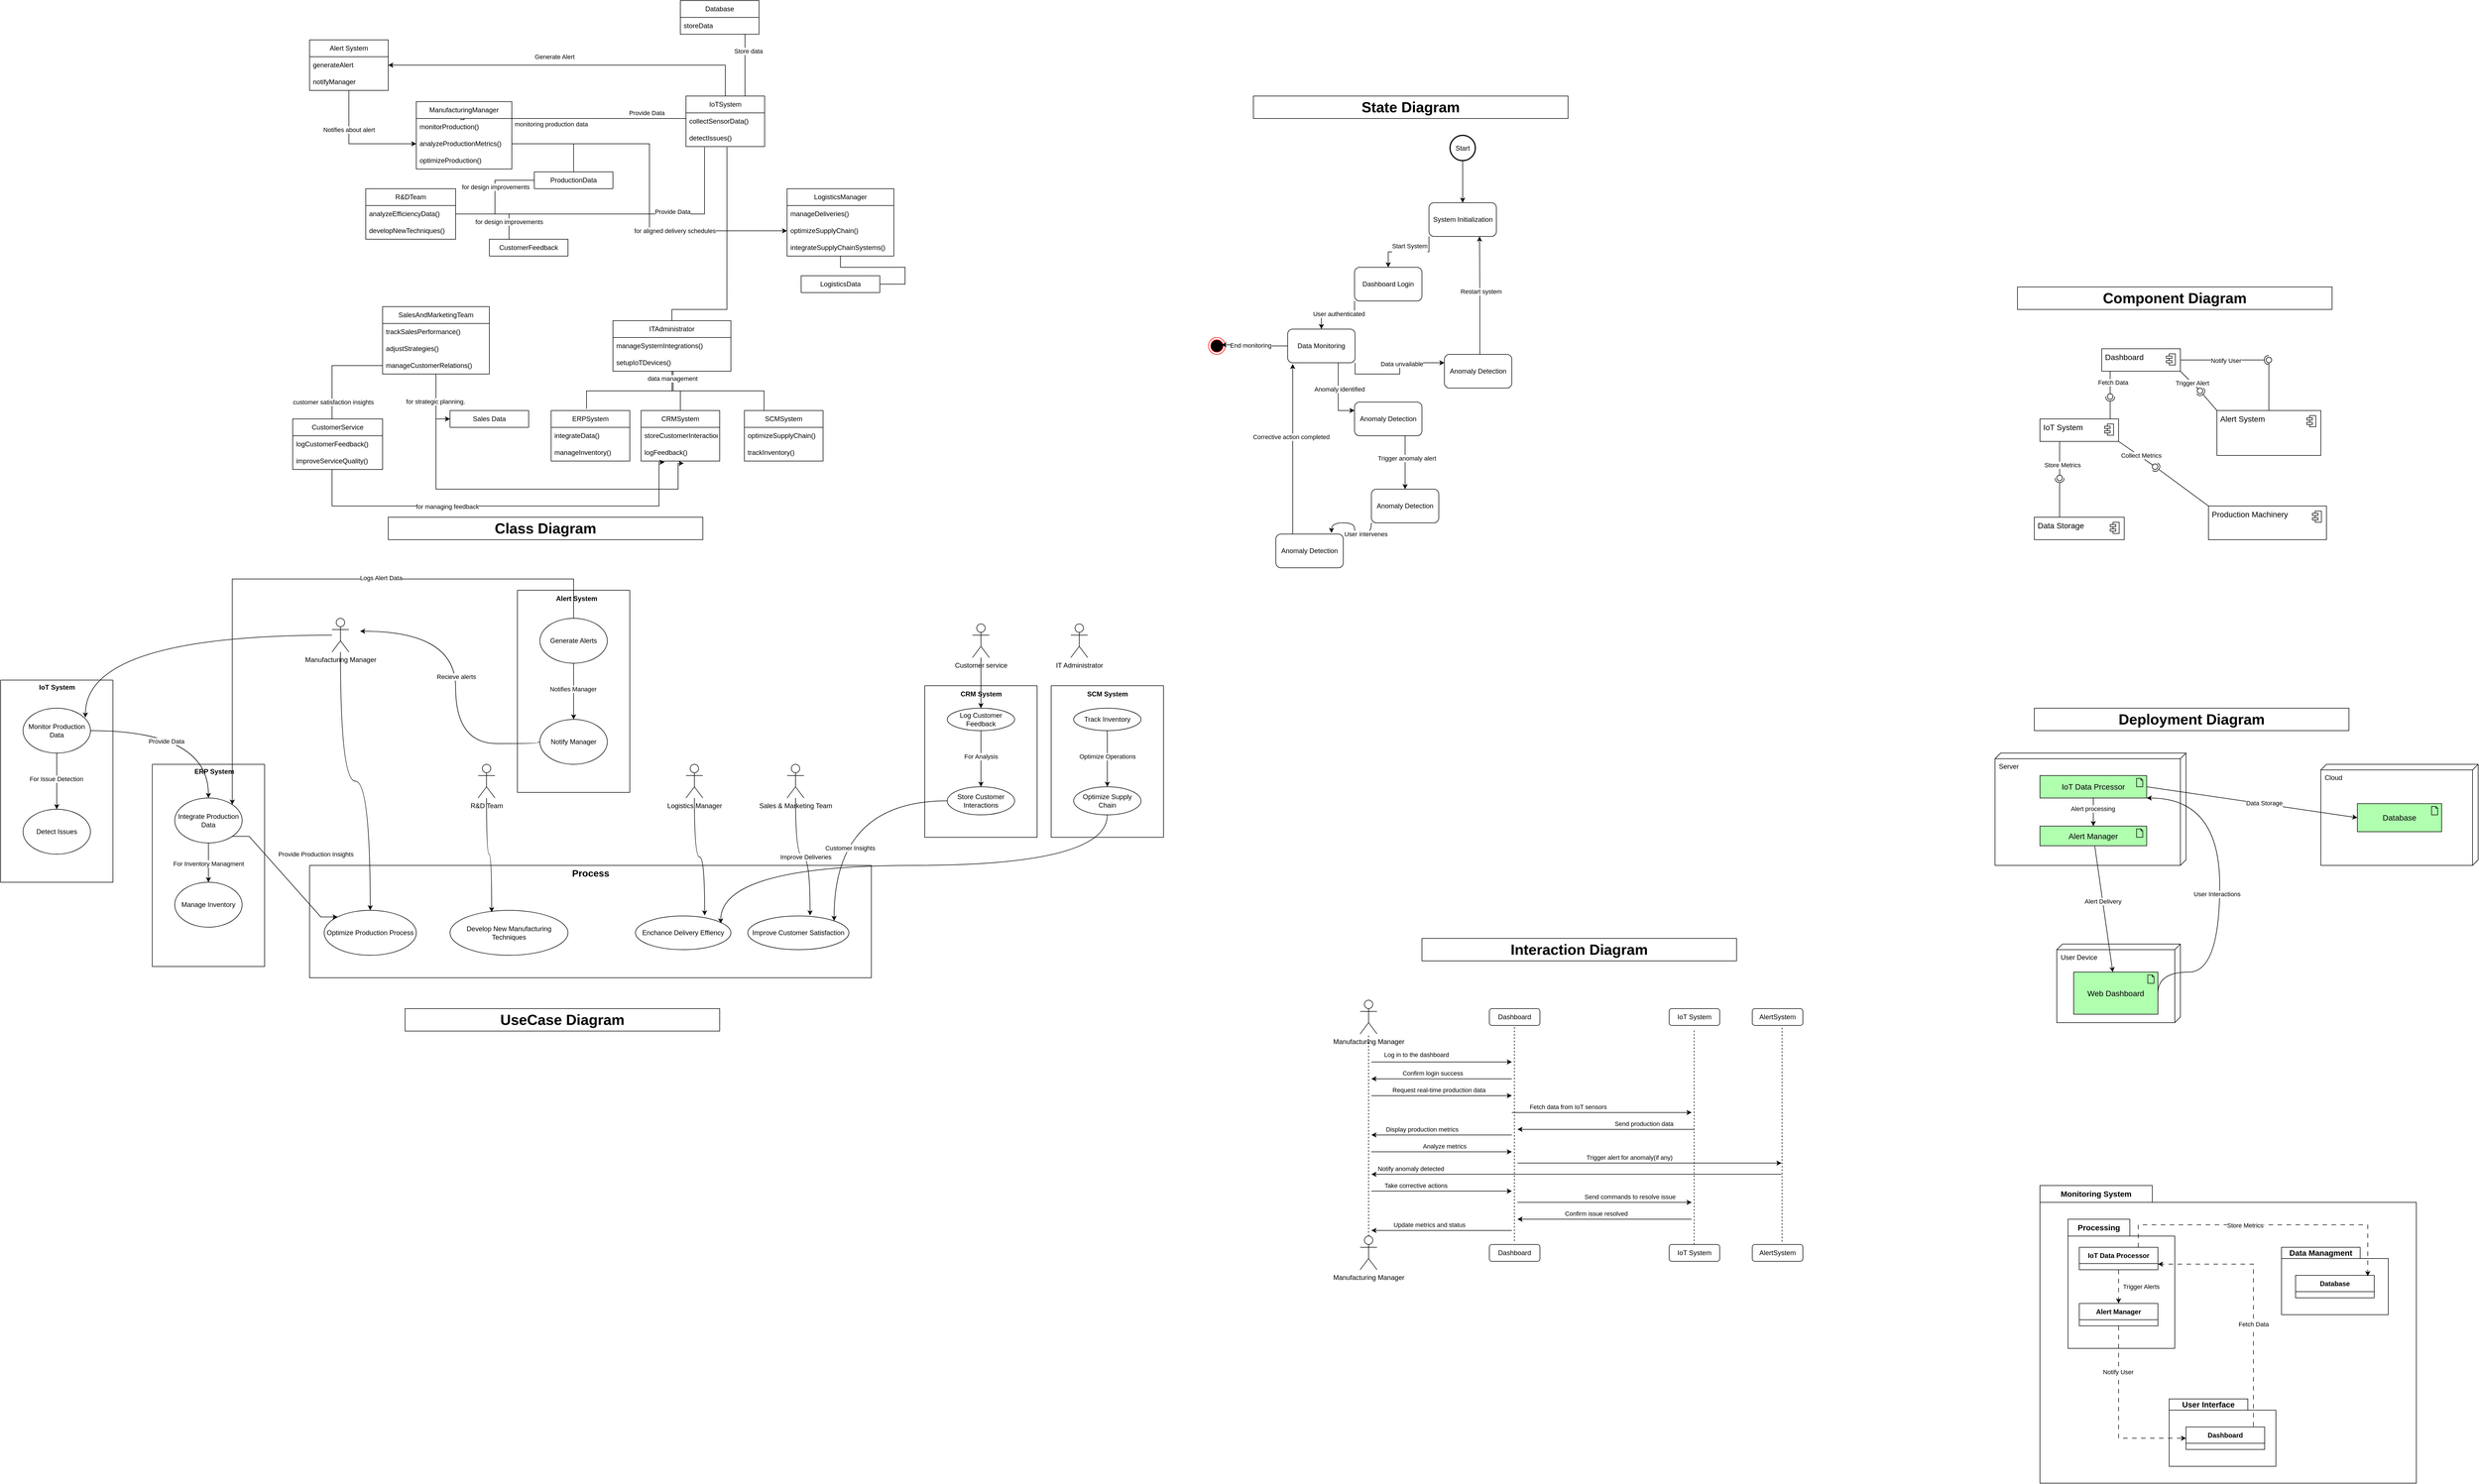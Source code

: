 <mxfile version="26.0.4">
  <diagram name="Страница — 1" id="B7r4_L_ZDrQJOu4fwcXL">
    <mxGraphModel dx="3873" dy="2087" grid="1" gridSize="10" guides="1" tooltips="1" connect="1" arrows="1" fold="1" page="1" pageScale="1" pageWidth="827" pageHeight="1169" math="0" shadow="0">
      <root>
        <mxCell id="0" />
        <mxCell id="1" parent="0" />
        <mxCell id="TRrzErzz80BEs_K_XsTW-1" value="ManufacturingManager" style="swimlane;fontStyle=0;childLayout=stackLayout;horizontal=1;startSize=30;horizontalStack=0;resizeParent=1;resizeParentMax=0;resizeLast=0;collapsible=1;marginBottom=0;whiteSpace=wrap;html=1;" parent="1" vertex="1">
          <mxGeometry x="-310" y="20" width="170" height="120" as="geometry" />
        </mxCell>
        <mxCell id="TRrzErzz80BEs_K_XsTW-2" value="monitorProduction()" style="text;strokeColor=none;fillColor=none;align=left;verticalAlign=middle;spacingLeft=4;spacingRight=4;overflow=hidden;points=[[0,0.5],[1,0.5]];portConstraint=eastwest;rotatable=0;whiteSpace=wrap;html=1;" parent="TRrzErzz80BEs_K_XsTW-1" vertex="1">
          <mxGeometry y="30" width="170" height="30" as="geometry" />
        </mxCell>
        <mxCell id="TRrzErzz80BEs_K_XsTW-3" value="analyzeProductionMetrics()" style="text;strokeColor=none;fillColor=none;align=left;verticalAlign=middle;spacingLeft=4;spacingRight=4;overflow=hidden;points=[[0,0.5],[1,0.5]];portConstraint=eastwest;rotatable=0;whiteSpace=wrap;html=1;" parent="TRrzErzz80BEs_K_XsTW-1" vertex="1">
          <mxGeometry y="60" width="170" height="30" as="geometry" />
        </mxCell>
        <mxCell id="TRrzErzz80BEs_K_XsTW-4" value="optimizeProduction()" style="text;strokeColor=none;fillColor=none;align=left;verticalAlign=middle;spacingLeft=4;spacingRight=4;overflow=hidden;points=[[0,0.5],[1,0.5]];portConstraint=eastwest;rotatable=0;whiteSpace=wrap;html=1;" parent="TRrzErzz80BEs_K_XsTW-1" vertex="1">
          <mxGeometry y="90" width="170" height="30" as="geometry" />
        </mxCell>
        <mxCell id="TRrzErzz80BEs_K_XsTW-71" style="edgeStyle=orthogonalEdgeStyle;rounded=0;orthogonalLoop=1;jettySize=auto;html=1;entryX=1;entryY=0.5;entryDx=0;entryDy=0;endArrow=none;endFill=0;" parent="1" source="TRrzErzz80BEs_K_XsTW-5" target="TRrzErzz80BEs_K_XsTW-33" edge="1">
          <mxGeometry relative="1" as="geometry" />
        </mxCell>
        <mxCell id="TRrzErzz80BEs_K_XsTW-5" value="LogisticsManager" style="swimlane;fontStyle=0;childLayout=stackLayout;horizontal=1;startSize=30;horizontalStack=0;resizeParent=1;resizeParentMax=0;resizeLast=0;collapsible=1;marginBottom=0;whiteSpace=wrap;html=1;" parent="1" vertex="1">
          <mxGeometry x="350" y="175" width="190" height="120" as="geometry" />
        </mxCell>
        <mxCell id="TRrzErzz80BEs_K_XsTW-6" value="manageDeliveries()" style="text;strokeColor=none;fillColor=none;align=left;verticalAlign=middle;spacingLeft=4;spacingRight=4;overflow=hidden;points=[[0,0.5],[1,0.5]];portConstraint=eastwest;rotatable=0;whiteSpace=wrap;html=1;" parent="TRrzErzz80BEs_K_XsTW-5" vertex="1">
          <mxGeometry y="30" width="190" height="30" as="geometry" />
        </mxCell>
        <mxCell id="TRrzErzz80BEs_K_XsTW-7" value="optimizeSupplyChain()" style="text;strokeColor=none;fillColor=none;align=left;verticalAlign=middle;spacingLeft=4;spacingRight=4;overflow=hidden;points=[[0,0.5],[1,0.5]];portConstraint=eastwest;rotatable=0;whiteSpace=wrap;html=1;" parent="TRrzErzz80BEs_K_XsTW-5" vertex="1">
          <mxGeometry y="60" width="190" height="30" as="geometry" />
        </mxCell>
        <mxCell id="TRrzErzz80BEs_K_XsTW-8" value="integrateSupplyChainSystems()" style="text;strokeColor=none;fillColor=none;align=left;verticalAlign=middle;spacingLeft=4;spacingRight=4;overflow=hidden;points=[[0,0.5],[1,0.5]];portConstraint=eastwest;rotatable=0;whiteSpace=wrap;html=1;" parent="TRrzErzz80BEs_K_XsTW-5" vertex="1">
          <mxGeometry y="90" width="190" height="30" as="geometry" />
        </mxCell>
        <mxCell id="TRrzErzz80BEs_K_XsTW-69" style="edgeStyle=orthogonalEdgeStyle;rounded=0;orthogonalLoop=1;jettySize=auto;html=1;entryX=0.5;entryY=0;entryDx=0;entryDy=0;endArrow=none;endFill=0;" parent="1" source="TRrzErzz80BEs_K_XsTW-9" target="TRrzErzz80BEs_K_XsTW-41" edge="1">
          <mxGeometry relative="1" as="geometry" />
        </mxCell>
        <mxCell id="TRrzErzz80BEs_K_XsTW-70" style="edgeStyle=orthogonalEdgeStyle;rounded=0;orthogonalLoop=1;jettySize=auto;html=1;entryX=0.25;entryY=0;entryDx=0;entryDy=0;exitX=0.51;exitY=1;exitDx=0;exitDy=0;exitPerimeter=0;endArrow=none;endFill=0;" parent="1" source="TRrzErzz80BEs_K_XsTW-11" target="TRrzErzz80BEs_K_XsTW-45" edge="1">
          <mxGeometry relative="1" as="geometry" />
        </mxCell>
        <mxCell id="TRrzErzz80BEs_K_XsTW-9" value="ITAdministrator" style="swimlane;fontStyle=0;childLayout=stackLayout;horizontal=1;startSize=30;horizontalStack=0;resizeParent=1;resizeParentMax=0;resizeLast=0;collapsible=1;marginBottom=0;whiteSpace=wrap;html=1;" parent="1" vertex="1">
          <mxGeometry x="40" y="410" width="210" height="90" as="geometry" />
        </mxCell>
        <mxCell id="TRrzErzz80BEs_K_XsTW-10" value="manageSystemIntegrations()" style="text;strokeColor=none;fillColor=none;align=left;verticalAlign=middle;spacingLeft=4;spacingRight=4;overflow=hidden;points=[[0,0.5],[1,0.5]];portConstraint=eastwest;rotatable=0;whiteSpace=wrap;html=1;" parent="TRrzErzz80BEs_K_XsTW-9" vertex="1">
          <mxGeometry y="30" width="210" height="30" as="geometry" />
        </mxCell>
        <mxCell id="TRrzErzz80BEs_K_XsTW-11" value="setupIoTDevices()" style="text;strokeColor=none;fillColor=none;align=left;verticalAlign=middle;spacingLeft=4;spacingRight=4;overflow=hidden;points=[[0,0.5],[1,0.5]];portConstraint=eastwest;rotatable=0;whiteSpace=wrap;html=1;" parent="TRrzErzz80BEs_K_XsTW-9" vertex="1">
          <mxGeometry y="60" width="210" height="30" as="geometry" />
        </mxCell>
        <mxCell id="TRrzErzz80BEs_K_XsTW-79" style="edgeStyle=orthogonalEdgeStyle;rounded=0;orthogonalLoop=1;jettySize=auto;html=1;entryX=0;entryY=0.5;entryDx=0;entryDy=0;" parent="1" source="TRrzErzz80BEs_K_XsTW-13" target="TRrzErzz80BEs_K_XsTW-75" edge="1">
          <mxGeometry relative="1" as="geometry" />
        </mxCell>
        <mxCell id="TRrzErzz80BEs_K_XsTW-13" value="SalesAndMarketingTeam" style="swimlane;fontStyle=0;childLayout=stackLayout;horizontal=1;startSize=30;horizontalStack=0;resizeParent=1;resizeParentMax=0;resizeLast=0;collapsible=1;marginBottom=0;whiteSpace=wrap;html=1;" parent="1" vertex="1">
          <mxGeometry x="-370" y="385" width="190" height="120" as="geometry" />
        </mxCell>
        <mxCell id="TRrzErzz80BEs_K_XsTW-14" value="trackSalesPerformance()" style="text;strokeColor=none;fillColor=none;align=left;verticalAlign=middle;spacingLeft=4;spacingRight=4;overflow=hidden;points=[[0,0.5],[1,0.5]];portConstraint=eastwest;rotatable=0;whiteSpace=wrap;html=1;" parent="TRrzErzz80BEs_K_XsTW-13" vertex="1">
          <mxGeometry y="30" width="190" height="30" as="geometry" />
        </mxCell>
        <mxCell id="TRrzErzz80BEs_K_XsTW-15" value="adjustStrategies()" style="text;strokeColor=none;fillColor=none;align=left;verticalAlign=middle;spacingLeft=4;spacingRight=4;overflow=hidden;points=[[0,0.5],[1,0.5]];portConstraint=eastwest;rotatable=0;whiteSpace=wrap;html=1;" parent="TRrzErzz80BEs_K_XsTW-13" vertex="1">
          <mxGeometry y="60" width="190" height="30" as="geometry" />
        </mxCell>
        <mxCell id="TRrzErzz80BEs_K_XsTW-16" value="manageCustomerRelations()" style="text;strokeColor=none;fillColor=none;align=left;verticalAlign=middle;spacingLeft=4;spacingRight=4;overflow=hidden;points=[[0,0.5],[1,0.5]];portConstraint=eastwest;rotatable=0;whiteSpace=wrap;html=1;" parent="TRrzErzz80BEs_K_XsTW-13" vertex="1">
          <mxGeometry y="90" width="190" height="30" as="geometry" />
        </mxCell>
        <mxCell id="TRrzErzz80BEs_K_XsTW-17" value="CustomerService" style="swimlane;fontStyle=0;childLayout=stackLayout;horizontal=1;startSize=30;horizontalStack=0;resizeParent=1;resizeParentMax=0;resizeLast=0;collapsible=1;marginBottom=0;whiteSpace=wrap;html=1;" parent="1" vertex="1">
          <mxGeometry x="-530" y="585" width="160" height="90" as="geometry" />
        </mxCell>
        <mxCell id="TRrzErzz80BEs_K_XsTW-18" value="logCustomerFeedback()" style="text;strokeColor=none;fillColor=none;align=left;verticalAlign=middle;spacingLeft=4;spacingRight=4;overflow=hidden;points=[[0,0.5],[1,0.5]];portConstraint=eastwest;rotatable=0;whiteSpace=wrap;html=1;" parent="TRrzErzz80BEs_K_XsTW-17" vertex="1">
          <mxGeometry y="30" width="160" height="30" as="geometry" />
        </mxCell>
        <mxCell id="TRrzErzz80BEs_K_XsTW-19" value="improveServiceQuality()" style="text;strokeColor=none;fillColor=none;align=left;verticalAlign=middle;spacingLeft=4;spacingRight=4;overflow=hidden;points=[[0,0.5],[1,0.5]];portConstraint=eastwest;rotatable=0;whiteSpace=wrap;html=1;" parent="TRrzErzz80BEs_K_XsTW-17" vertex="1">
          <mxGeometry y="60" width="160" height="30" as="geometry" />
        </mxCell>
        <mxCell id="TRrzErzz80BEs_K_XsTW-85" style="edgeStyle=orthogonalEdgeStyle;rounded=0;orthogonalLoop=1;jettySize=auto;html=1;entryX=0;entryY=0.5;entryDx=0;entryDy=0;endArrow=none;endFill=0;" parent="1" source="TRrzErzz80BEs_K_XsTW-21" target="TRrzErzz80BEs_K_XsTW-29" edge="1">
          <mxGeometry relative="1" as="geometry" />
        </mxCell>
        <mxCell id="TRrzErzz80BEs_K_XsTW-96" value="for design improvements" style="edgeLabel;html=1;align=center;verticalAlign=middle;resizable=0;points=[];" parent="TRrzErzz80BEs_K_XsTW-85" vertex="1" connectable="0">
          <mxGeometry x="0.18" y="-1" relative="1" as="geometry">
            <mxPoint as="offset" />
          </mxGeometry>
        </mxCell>
        <mxCell id="TRrzErzz80BEs_K_XsTW-86" style="edgeStyle=orthogonalEdgeStyle;rounded=0;orthogonalLoop=1;jettySize=auto;html=1;entryX=0.25;entryY=0;entryDx=0;entryDy=0;endArrow=none;endFill=0;" parent="1" source="TRrzErzz80BEs_K_XsTW-21" target="TRrzErzz80BEs_K_XsTW-81" edge="1">
          <mxGeometry relative="1" as="geometry" />
        </mxCell>
        <mxCell id="TRrzErzz80BEs_K_XsTW-95" value="for design improvements" style="edgeLabel;html=1;align=center;verticalAlign=middle;resizable=0;points=[];" parent="TRrzErzz80BEs_K_XsTW-86" vertex="1" connectable="0">
          <mxGeometry x="0.557" relative="1" as="geometry">
            <mxPoint as="offset" />
          </mxGeometry>
        </mxCell>
        <mxCell id="TRrzErzz80BEs_K_XsTW-21" value="R&amp;amp;DTeam" style="swimlane;fontStyle=0;childLayout=stackLayout;horizontal=1;startSize=30;horizontalStack=0;resizeParent=1;resizeParentMax=0;resizeLast=0;collapsible=1;marginBottom=0;whiteSpace=wrap;html=1;" parent="1" vertex="1">
          <mxGeometry x="-400" y="175" width="160" height="90" as="geometry" />
        </mxCell>
        <mxCell id="TRrzErzz80BEs_K_XsTW-22" value="analyzeEfficiencyData()" style="text;strokeColor=none;fillColor=none;align=left;verticalAlign=middle;spacingLeft=4;spacingRight=4;overflow=hidden;points=[[0,0.5],[1,0.5]];portConstraint=eastwest;rotatable=0;whiteSpace=wrap;html=1;" parent="TRrzErzz80BEs_K_XsTW-21" vertex="1">
          <mxGeometry y="30" width="160" height="30" as="geometry" />
        </mxCell>
        <mxCell id="TRrzErzz80BEs_K_XsTW-23" value="developNewTechniques()" style="text;strokeColor=none;fillColor=none;align=left;verticalAlign=middle;spacingLeft=4;spacingRight=4;overflow=hidden;points=[[0,0.5],[1,0.5]];portConstraint=eastwest;rotatable=0;whiteSpace=wrap;html=1;" parent="TRrzErzz80BEs_K_XsTW-21" vertex="1">
          <mxGeometry y="60" width="160" height="30" as="geometry" />
        </mxCell>
        <mxCell id="GbSDMGa-5-VjCog5myYC-5" style="edgeStyle=orthogonalEdgeStyle;rounded=0;orthogonalLoop=1;jettySize=auto;html=1;entryX=1;entryY=0.5;entryDx=0;entryDy=0;" edge="1" parent="1" source="TRrzErzz80BEs_K_XsTW-25" target="GbSDMGa-5-VjCog5myYC-1">
          <mxGeometry relative="1" as="geometry">
            <Array as="points">
              <mxPoint x="240" y="-45" />
            </Array>
          </mxGeometry>
        </mxCell>
        <mxCell id="GbSDMGa-5-VjCog5myYC-8" value="Generate Alert" style="edgeLabel;html=1;align=center;verticalAlign=middle;resizable=0;points=[];" vertex="1" connectable="0" parent="GbSDMGa-5-VjCog5myYC-5">
          <mxGeometry x="0.096" y="-3" relative="1" as="geometry">
            <mxPoint y="-12" as="offset" />
          </mxGeometry>
        </mxCell>
        <mxCell id="GbSDMGa-5-VjCog5myYC-13" style="edgeStyle=orthogonalEdgeStyle;rounded=0;orthogonalLoop=1;jettySize=auto;html=1;exitX=0.75;exitY=0;exitDx=0;exitDy=0;endArrow=none;endFill=0;" edge="1" parent="1" source="TRrzErzz80BEs_K_XsTW-25">
          <mxGeometry relative="1" as="geometry">
            <mxPoint x="275" y="-100" as="targetPoint" />
          </mxGeometry>
        </mxCell>
        <mxCell id="GbSDMGa-5-VjCog5myYC-14" value="Store data" style="edgeLabel;html=1;align=center;verticalAlign=middle;resizable=0;points=[];" vertex="1" connectable="0" parent="GbSDMGa-5-VjCog5myYC-13">
          <mxGeometry x="0.465" y="-5" relative="1" as="geometry">
            <mxPoint as="offset" />
          </mxGeometry>
        </mxCell>
        <mxCell id="TRrzErzz80BEs_K_XsTW-25" value="IoTSystem" style="swimlane;fontStyle=0;childLayout=stackLayout;horizontal=1;startSize=30;horizontalStack=0;resizeParent=1;resizeParentMax=0;resizeLast=0;collapsible=1;marginBottom=0;whiteSpace=wrap;html=1;" parent="1" vertex="1">
          <mxGeometry x="170" y="10" width="140" height="90" as="geometry" />
        </mxCell>
        <mxCell id="TRrzErzz80BEs_K_XsTW-26" value="collectSensorData()" style="text;strokeColor=none;fillColor=none;align=left;verticalAlign=middle;spacingLeft=4;spacingRight=4;overflow=hidden;points=[[0,0.5],[1,0.5]];portConstraint=eastwest;rotatable=0;whiteSpace=wrap;html=1;" parent="TRrzErzz80BEs_K_XsTW-25" vertex="1">
          <mxGeometry y="30" width="140" height="30" as="geometry" />
        </mxCell>
        <mxCell id="TRrzErzz80BEs_K_XsTW-27" value="detectIssues()" style="text;strokeColor=none;fillColor=none;align=left;verticalAlign=middle;spacingLeft=4;spacingRight=4;overflow=hidden;points=[[0,0.5],[1,0.5]];portConstraint=eastwest;rotatable=0;whiteSpace=wrap;html=1;" parent="TRrzErzz80BEs_K_XsTW-25" vertex="1">
          <mxGeometry y="60" width="140" height="30" as="geometry" />
        </mxCell>
        <mxCell id="TRrzErzz80BEs_K_XsTW-29" value="ProductionData" style="swimlane;fontStyle=0;childLayout=stackLayout;horizontal=1;startSize=30;horizontalStack=0;resizeParent=1;resizeParentMax=0;resizeLast=0;collapsible=1;marginBottom=0;whiteSpace=wrap;html=1;" parent="1" vertex="1">
          <mxGeometry x="-100" y="145" width="140" height="30" as="geometry" />
        </mxCell>
        <mxCell id="TRrzErzz80BEs_K_XsTW-33" value="LogisticsData" style="swimlane;fontStyle=0;childLayout=stackLayout;horizontal=1;startSize=30;horizontalStack=0;resizeParent=1;resizeParentMax=0;resizeLast=0;collapsible=1;marginBottom=0;whiteSpace=wrap;html=1;" parent="1" vertex="1">
          <mxGeometry x="375" y="330" width="140" height="30" as="geometry" />
        </mxCell>
        <mxCell id="TRrzErzz80BEs_K_XsTW-37" value="ERPSystem" style="swimlane;fontStyle=0;childLayout=stackLayout;horizontal=1;startSize=30;horizontalStack=0;resizeParent=1;resizeParentMax=0;resizeLast=0;collapsible=1;marginBottom=0;whiteSpace=wrap;html=1;" parent="1" vertex="1">
          <mxGeometry x="-70" y="570" width="140" height="90" as="geometry" />
        </mxCell>
        <mxCell id="TRrzErzz80BEs_K_XsTW-38" value="integrateData()" style="text;strokeColor=none;fillColor=none;align=left;verticalAlign=middle;spacingLeft=4;spacingRight=4;overflow=hidden;points=[[0,0.5],[1,0.5]];portConstraint=eastwest;rotatable=0;whiteSpace=wrap;html=1;" parent="TRrzErzz80BEs_K_XsTW-37" vertex="1">
          <mxGeometry y="30" width="140" height="30" as="geometry" />
        </mxCell>
        <mxCell id="TRrzErzz80BEs_K_XsTW-39" value="manageInventory()" style="text;strokeColor=none;fillColor=none;align=left;verticalAlign=middle;spacingLeft=4;spacingRight=4;overflow=hidden;points=[[0,0.5],[1,0.5]];portConstraint=eastwest;rotatable=0;whiteSpace=wrap;html=1;" parent="TRrzErzz80BEs_K_XsTW-37" vertex="1">
          <mxGeometry y="60" width="140" height="30" as="geometry" />
        </mxCell>
        <mxCell id="TRrzErzz80BEs_K_XsTW-41" value="CRMSystem" style="swimlane;fontStyle=0;childLayout=stackLayout;horizontal=1;startSize=30;horizontalStack=0;resizeParent=1;resizeParentMax=0;resizeLast=0;collapsible=1;marginBottom=0;whiteSpace=wrap;html=1;" parent="1" vertex="1">
          <mxGeometry x="90" y="570" width="140" height="90" as="geometry" />
        </mxCell>
        <mxCell id="TRrzErzz80BEs_K_XsTW-42" value="storeCustomerInteractions()" style="text;strokeColor=none;fillColor=none;align=left;verticalAlign=middle;spacingLeft=4;spacingRight=4;overflow=hidden;points=[[0,0.5],[1,0.5]];portConstraint=eastwest;rotatable=0;whiteSpace=wrap;html=1;" parent="TRrzErzz80BEs_K_XsTW-41" vertex="1">
          <mxGeometry y="30" width="140" height="30" as="geometry" />
        </mxCell>
        <mxCell id="TRrzErzz80BEs_K_XsTW-43" value="logFeedback()" style="text;strokeColor=none;fillColor=none;align=left;verticalAlign=middle;spacingLeft=4;spacingRight=4;overflow=hidden;points=[[0,0.5],[1,0.5]];portConstraint=eastwest;rotatable=0;whiteSpace=wrap;html=1;" parent="TRrzErzz80BEs_K_XsTW-41" vertex="1">
          <mxGeometry y="60" width="140" height="30" as="geometry" />
        </mxCell>
        <mxCell id="TRrzErzz80BEs_K_XsTW-45" value="SCMSystem" style="swimlane;fontStyle=0;childLayout=stackLayout;horizontal=1;startSize=30;horizontalStack=0;resizeParent=1;resizeParentMax=0;resizeLast=0;collapsible=1;marginBottom=0;whiteSpace=wrap;html=1;" parent="1" vertex="1">
          <mxGeometry x="274" y="570" width="140" height="90" as="geometry" />
        </mxCell>
        <mxCell id="TRrzErzz80BEs_K_XsTW-46" value="optimizeSupplyChain()" style="text;strokeColor=none;fillColor=none;align=left;verticalAlign=middle;spacingLeft=4;spacingRight=4;overflow=hidden;points=[[0,0.5],[1,0.5]];portConstraint=eastwest;rotatable=0;whiteSpace=wrap;html=1;" parent="TRrzErzz80BEs_K_XsTW-45" vertex="1">
          <mxGeometry y="30" width="140" height="30" as="geometry" />
        </mxCell>
        <mxCell id="TRrzErzz80BEs_K_XsTW-47" value="trackInventory()" style="text;strokeColor=none;fillColor=none;align=left;verticalAlign=middle;spacingLeft=4;spacingRight=4;overflow=hidden;points=[[0,0.5],[1,0.5]];portConstraint=eastwest;rotatable=0;whiteSpace=wrap;html=1;" parent="TRrzErzz80BEs_K_XsTW-45" vertex="1">
          <mxGeometry y="60" width="140" height="30" as="geometry" />
        </mxCell>
        <mxCell id="TRrzErzz80BEs_K_XsTW-65" style="edgeStyle=orthogonalEdgeStyle;rounded=0;orthogonalLoop=1;jettySize=auto;html=1;endArrow=none;endFill=0;" parent="1" source="TRrzErzz80BEs_K_XsTW-29" target="TRrzErzz80BEs_K_XsTW-3" edge="1">
          <mxGeometry relative="1" as="geometry" />
        </mxCell>
        <mxCell id="TRrzErzz80BEs_K_XsTW-66" style="edgeStyle=orthogonalEdgeStyle;rounded=0;orthogonalLoop=1;jettySize=auto;html=1;endArrow=none;endFill=0;exitX=0.459;exitY=0.067;exitDx=0;exitDy=0;exitPerimeter=0;" parent="1" source="TRrzErzz80BEs_K_XsTW-2" target="TRrzErzz80BEs_K_XsTW-26" edge="1">
          <mxGeometry relative="1" as="geometry">
            <Array as="points">
              <mxPoint x="-225" y="52" />
              <mxPoint x="-225" y="50" />
            </Array>
          </mxGeometry>
        </mxCell>
        <mxCell id="TRrzErzz80BEs_K_XsTW-87" value="Provide Data" style="edgeLabel;html=1;align=center;verticalAlign=middle;resizable=0;points=[];" parent="TRrzErzz80BEs_K_XsTW-66" vertex="1" connectable="0">
          <mxGeometry x="0.183" y="1" relative="1" as="geometry">
            <mxPoint x="95" y="-9" as="offset" />
          </mxGeometry>
        </mxCell>
        <mxCell id="TRrzErzz80BEs_K_XsTW-90" value="monitoring production data" style="edgeLabel;html=1;align=center;verticalAlign=middle;resizable=0;points=[];" parent="TRrzErzz80BEs_K_XsTW-66" vertex="1" connectable="0">
          <mxGeometry x="-0.159" y="2" relative="1" as="geometry">
            <mxPoint x="-6" y="12" as="offset" />
          </mxGeometry>
        </mxCell>
        <mxCell id="TRrzErzz80BEs_K_XsTW-67" style="edgeStyle=orthogonalEdgeStyle;rounded=0;orthogonalLoop=1;jettySize=auto;html=1;entryX=0;entryY=0.5;entryDx=0;entryDy=0;" parent="1" source="TRrzErzz80BEs_K_XsTW-3" target="TRrzErzz80BEs_K_XsTW-7" edge="1">
          <mxGeometry relative="1" as="geometry">
            <Array as="points">
              <mxPoint x="105" y="95" />
              <mxPoint x="105" y="250" />
            </Array>
          </mxGeometry>
        </mxCell>
        <mxCell id="TRrzErzz80BEs_K_XsTW-91" value="for aligned delivery schedules" style="edgeLabel;html=1;align=center;verticalAlign=middle;resizable=0;points=[];" parent="TRrzErzz80BEs_K_XsTW-67" vertex="1" connectable="0">
          <mxGeometry x="0.488" y="-2" relative="1" as="geometry">
            <mxPoint x="-35" y="-2" as="offset" />
          </mxGeometry>
        </mxCell>
        <mxCell id="TRrzErzz80BEs_K_XsTW-68" style="edgeStyle=orthogonalEdgeStyle;rounded=0;orthogonalLoop=1;jettySize=auto;html=1;entryX=0.45;entryY=-0.033;entryDx=0;entryDy=0;entryPerimeter=0;endArrow=none;endFill=0;" parent="1" source="TRrzErzz80BEs_K_XsTW-9" target="TRrzErzz80BEs_K_XsTW-37" edge="1">
          <mxGeometry relative="1" as="geometry" />
        </mxCell>
        <mxCell id="TRrzErzz80BEs_K_XsTW-92" value="data management" style="edgeLabel;html=1;align=center;verticalAlign=middle;resizable=0;points=[];" parent="TRrzErzz80BEs_K_XsTW-68" vertex="1" connectable="0">
          <mxGeometry x="-0.886" y="1" relative="1" as="geometry">
            <mxPoint as="offset" />
          </mxGeometry>
        </mxCell>
        <mxCell id="TRrzErzz80BEs_K_XsTW-72" style="edgeStyle=orthogonalEdgeStyle;rounded=0;orthogonalLoop=1;jettySize=auto;html=1;entryX=0.521;entryY=1.033;entryDx=0;entryDy=0;entryPerimeter=0;endArrow=none;endFill=0;" parent="1" source="TRrzErzz80BEs_K_XsTW-9" target="TRrzErzz80BEs_K_XsTW-27" edge="1">
          <mxGeometry relative="1" as="geometry">
            <Array as="points">
              <mxPoint x="145" y="390" />
              <mxPoint x="243" y="390" />
            </Array>
          </mxGeometry>
        </mxCell>
        <mxCell id="TRrzErzz80BEs_K_XsTW-73" style="edgeStyle=orthogonalEdgeStyle;rounded=0;orthogonalLoop=1;jettySize=auto;html=1;endArrow=none;endFill=0;exitX=0;exitY=0.5;exitDx=0;exitDy=0;entryX=0.5;entryY=0;entryDx=0;entryDy=0;" parent="1" source="TRrzErzz80BEs_K_XsTW-15" target="TRrzErzz80BEs_K_XsTW-17" edge="1">
          <mxGeometry relative="1" as="geometry">
            <mxPoint x="-460" y="620" as="targetPoint" />
            <Array as="points">
              <mxPoint x="-370" y="490" />
              <mxPoint x="-460" y="490" />
            </Array>
          </mxGeometry>
        </mxCell>
        <mxCell id="TRrzErzz80BEs_K_XsTW-93" value="customer satisfaction insights" style="edgeLabel;html=1;align=center;verticalAlign=middle;resizable=0;points=[];" parent="TRrzErzz80BEs_K_XsTW-73" vertex="1" connectable="0">
          <mxGeometry x="0.643" y="2" relative="1" as="geometry">
            <mxPoint as="offset" />
          </mxGeometry>
        </mxCell>
        <mxCell id="TRrzErzz80BEs_K_XsTW-74" style="edgeStyle=orthogonalEdgeStyle;rounded=0;orthogonalLoop=1;jettySize=auto;html=1;entryX=0.543;entryY=1.133;entryDx=0;entryDy=0;entryPerimeter=0;" parent="1" source="TRrzErzz80BEs_K_XsTW-13" target="TRrzErzz80BEs_K_XsTW-43" edge="1">
          <mxGeometry relative="1" as="geometry">
            <Array as="points">
              <mxPoint x="-275" y="710" />
              <mxPoint x="156" y="710" />
              <mxPoint x="156" y="664" />
            </Array>
          </mxGeometry>
        </mxCell>
        <mxCell id="TRrzErzz80BEs_K_XsTW-94" value="for strategic planning." style="edgeLabel;html=1;align=center;verticalAlign=middle;resizable=0;points=[];" parent="TRrzErzz80BEs_K_XsTW-74" vertex="1" connectable="0">
          <mxGeometry x="-0.968" y="-1" relative="1" as="geometry">
            <mxPoint y="38" as="offset" />
          </mxGeometry>
        </mxCell>
        <mxCell id="TRrzErzz80BEs_K_XsTW-75" value="Sales Data" style="swimlane;fontStyle=0;childLayout=stackLayout;horizontal=1;startSize=30;horizontalStack=0;resizeParent=1;resizeParentMax=0;resizeLast=0;collapsible=1;marginBottom=0;whiteSpace=wrap;html=1;" parent="1" vertex="1">
          <mxGeometry x="-250" y="570" width="140" height="30" as="geometry" />
        </mxCell>
        <mxCell id="TRrzErzz80BEs_K_XsTW-80" style="edgeStyle=orthogonalEdgeStyle;rounded=0;orthogonalLoop=1;jettySize=auto;html=1;entryX=0.3;entryY=1.067;entryDx=0;entryDy=0;entryPerimeter=0;" parent="1" source="TRrzErzz80BEs_K_XsTW-17" target="TRrzErzz80BEs_K_XsTW-43" edge="1">
          <mxGeometry relative="1" as="geometry">
            <Array as="points">
              <mxPoint x="-460" y="740" />
              <mxPoint x="122" y="740" />
              <mxPoint x="122" y="662" />
            </Array>
          </mxGeometry>
        </mxCell>
        <mxCell id="TRrzErzz80BEs_K_XsTW-97" value="for managing feedback" style="edgeLabel;html=1;align=center;verticalAlign=middle;resizable=0;points=[];" parent="TRrzErzz80BEs_K_XsTW-80" vertex="1" connectable="0">
          <mxGeometry x="-0.266" y="-1" relative="1" as="geometry">
            <mxPoint as="offset" />
          </mxGeometry>
        </mxCell>
        <mxCell id="TRrzErzz80BEs_K_XsTW-81" value="CustomerFeedback" style="swimlane;fontStyle=0;childLayout=stackLayout;horizontal=1;startSize=30;horizontalStack=0;resizeParent=1;resizeParentMax=0;resizeLast=0;collapsible=1;marginBottom=0;whiteSpace=wrap;html=1;" parent="1" vertex="1">
          <mxGeometry x="-180" y="265" width="140" height="30" as="geometry" />
        </mxCell>
        <mxCell id="TRrzErzz80BEs_K_XsTW-88" style="edgeStyle=orthogonalEdgeStyle;rounded=0;orthogonalLoop=1;jettySize=auto;html=1;entryX=0.236;entryY=1.033;entryDx=0;entryDy=0;entryPerimeter=0;endArrow=none;endFill=0;" parent="1" source="TRrzErzz80BEs_K_XsTW-22" target="TRrzErzz80BEs_K_XsTW-27" edge="1">
          <mxGeometry relative="1" as="geometry" />
        </mxCell>
        <mxCell id="TRrzErzz80BEs_K_XsTW-89" value="Provide Data" style="edgeLabel;html=1;align=center;verticalAlign=middle;resizable=0;points=[];" parent="TRrzErzz80BEs_K_XsTW-88" vertex="1" connectable="0">
          <mxGeometry x="0.374" y="4" relative="1" as="geometry">
            <mxPoint as="offset" />
          </mxGeometry>
        </mxCell>
        <mxCell id="GR6JLFNSVhrEqINp1s79-55" style="edgeStyle=orthogonalEdgeStyle;rounded=0;orthogonalLoop=1;jettySize=auto;html=1;curved=1;" parent="1" source="GR6JLFNSVhrEqINp1s79-1" target="GR6JLFNSVhrEqINp1s79-26" edge="1">
          <mxGeometry relative="1" as="geometry" />
        </mxCell>
        <mxCell id="GR6JLFNSVhrEqINp1s79-1" value="Manufacturing Manager" style="shape=umlActor;verticalLabelPosition=bottom;verticalAlign=top;html=1;outlineConnect=0;" parent="1" vertex="1">
          <mxGeometry x="-460" y="940" width="30" height="60" as="geometry" />
        </mxCell>
        <mxCell id="GR6JLFNSVhrEqINp1s79-2" value="R&amp;amp;D Team" style="shape=umlActor;verticalLabelPosition=bottom;verticalAlign=top;html=1;outlineConnect=0;" parent="1" vertex="1">
          <mxGeometry x="-200" y="1200" width="30" height="60" as="geometry" />
        </mxCell>
        <mxCell id="GR6JLFNSVhrEqINp1s79-3" value="Logistics Manager" style="shape=umlActor;verticalLabelPosition=bottom;verticalAlign=top;html=1;outlineConnect=0;" parent="1" vertex="1">
          <mxGeometry x="170" y="1200" width="30" height="60" as="geometry" />
        </mxCell>
        <mxCell id="GR6JLFNSVhrEqINp1s79-4" value="Sales &amp;amp; Marketing Team" style="shape=umlActor;verticalLabelPosition=bottom;verticalAlign=top;html=1;outlineConnect=0;" parent="1" vertex="1">
          <mxGeometry x="350" y="1200" width="30" height="60" as="geometry" />
        </mxCell>
        <mxCell id="GR6JLFNSVhrEqINp1s79-16" style="edgeStyle=orthogonalEdgeStyle;rounded=0;orthogonalLoop=1;jettySize=auto;html=1;entryX=0.5;entryY=0;entryDx=0;entryDy=0;" parent="1" source="GR6JLFNSVhrEqINp1s79-5" target="GR6JLFNSVhrEqINp1s79-12" edge="1">
          <mxGeometry relative="1" as="geometry" />
        </mxCell>
        <mxCell id="GR6JLFNSVhrEqINp1s79-5" value="Customer service&lt;div&gt;&lt;br&gt;&lt;/div&gt;" style="shape=umlActor;verticalLabelPosition=bottom;verticalAlign=top;html=1;outlineConnect=0;" parent="1" vertex="1">
          <mxGeometry x="680" y="950" width="30" height="60" as="geometry" />
        </mxCell>
        <mxCell id="GR6JLFNSVhrEqINp1s79-6" value="IT Administrator" style="shape=umlActor;verticalLabelPosition=bottom;verticalAlign=top;html=1;outlineConnect=0;" parent="1" vertex="1">
          <mxGeometry x="855" y="950" width="30" height="60" as="geometry" />
        </mxCell>
        <mxCell id="GR6JLFNSVhrEqINp1s79-10" value="" style="swimlane;startSize=0;" parent="1" vertex="1">
          <mxGeometry x="595" y="1060" width="200" height="270" as="geometry" />
        </mxCell>
        <mxCell id="GR6JLFNSVhrEqINp1s79-11" value="&lt;b&gt;CRM System&lt;/b&gt;" style="text;html=1;align=center;verticalAlign=middle;resizable=0;points=[];autosize=1;strokeColor=none;fillColor=none;" parent="GR6JLFNSVhrEqINp1s79-10" vertex="1">
          <mxGeometry x="50" width="100" height="30" as="geometry" />
        </mxCell>
        <mxCell id="GR6JLFNSVhrEqINp1s79-14" style="edgeStyle=orthogonalEdgeStyle;rounded=0;orthogonalLoop=1;jettySize=auto;html=1;entryX=0.5;entryY=0;entryDx=0;entryDy=0;" parent="GR6JLFNSVhrEqINp1s79-10" source="GR6JLFNSVhrEqINp1s79-12" target="GR6JLFNSVhrEqINp1s79-13" edge="1">
          <mxGeometry relative="1" as="geometry" />
        </mxCell>
        <mxCell id="GR6JLFNSVhrEqINp1s79-15" value="For Analysis" style="edgeLabel;html=1;align=center;verticalAlign=middle;resizable=0;points=[];" parent="GR6JLFNSVhrEqINp1s79-14" vertex="1" connectable="0">
          <mxGeometry x="-0.076" relative="1" as="geometry">
            <mxPoint as="offset" />
          </mxGeometry>
        </mxCell>
        <mxCell id="GR6JLFNSVhrEqINp1s79-12" value="Log Customer Feedback" style="ellipse;whiteSpace=wrap;html=1;" parent="GR6JLFNSVhrEqINp1s79-10" vertex="1">
          <mxGeometry x="40" y="40" width="120" height="40" as="geometry" />
        </mxCell>
        <mxCell id="GR6JLFNSVhrEqINp1s79-13" value="Store Customer Interactions" style="ellipse;whiteSpace=wrap;html=1;" parent="GR6JLFNSVhrEqINp1s79-10" vertex="1">
          <mxGeometry x="40" y="180" width="120" height="50" as="geometry" />
        </mxCell>
        <mxCell id="GR6JLFNSVhrEqINp1s79-17" value="" style="swimlane;startSize=0;" parent="1" vertex="1">
          <mxGeometry x="820" y="1060" width="200" height="270" as="geometry" />
        </mxCell>
        <mxCell id="GR6JLFNSVhrEqINp1s79-18" value="&lt;b&gt;SCM System&lt;/b&gt;" style="text;html=1;align=center;verticalAlign=middle;resizable=0;points=[];autosize=1;strokeColor=none;fillColor=none;" parent="GR6JLFNSVhrEqINp1s79-17" vertex="1">
          <mxGeometry x="50" width="100" height="30" as="geometry" />
        </mxCell>
        <mxCell id="GR6JLFNSVhrEqINp1s79-19" style="edgeStyle=orthogonalEdgeStyle;rounded=0;orthogonalLoop=1;jettySize=auto;html=1;entryX=0.5;entryY=0;entryDx=0;entryDy=0;" parent="GR6JLFNSVhrEqINp1s79-17" source="GR6JLFNSVhrEqINp1s79-21" target="GR6JLFNSVhrEqINp1s79-22" edge="1">
          <mxGeometry relative="1" as="geometry" />
        </mxCell>
        <mxCell id="GR6JLFNSVhrEqINp1s79-20" value="Optimize Operations" style="edgeLabel;html=1;align=center;verticalAlign=middle;resizable=0;points=[];" parent="GR6JLFNSVhrEqINp1s79-19" vertex="1" connectable="0">
          <mxGeometry x="-0.076" relative="1" as="geometry">
            <mxPoint as="offset" />
          </mxGeometry>
        </mxCell>
        <mxCell id="GR6JLFNSVhrEqINp1s79-21" value="Track Inventory" style="ellipse;whiteSpace=wrap;html=1;" parent="GR6JLFNSVhrEqINp1s79-17" vertex="1">
          <mxGeometry x="40" y="40" width="120" height="40" as="geometry" />
        </mxCell>
        <mxCell id="GR6JLFNSVhrEqINp1s79-22" value="Optimize Supply Chain" style="ellipse;whiteSpace=wrap;html=1;" parent="GR6JLFNSVhrEqINp1s79-17" vertex="1">
          <mxGeometry x="40" y="180" width="120" height="50" as="geometry" />
        </mxCell>
        <mxCell id="GR6JLFNSVhrEqINp1s79-23" value="" style="swimlane;startSize=0;" parent="1" vertex="1">
          <mxGeometry x="-500" y="1380" width="1000" height="200" as="geometry" />
        </mxCell>
        <mxCell id="GR6JLFNSVhrEqINp1s79-25" value="&lt;b&gt;&lt;font style=&quot;font-size: 17px;&quot;&gt;Process&lt;/font&gt;&lt;/b&gt;" style="text;html=1;align=center;verticalAlign=middle;resizable=0;points=[];autosize=1;strokeColor=none;fillColor=none;" parent="GR6JLFNSVhrEqINp1s79-23" vertex="1">
          <mxGeometry x="455" width="90" height="30" as="geometry" />
        </mxCell>
        <mxCell id="GR6JLFNSVhrEqINp1s79-26" value="Optimize Production Process" style="ellipse;whiteSpace=wrap;html=1;" parent="GR6JLFNSVhrEqINp1s79-23" vertex="1">
          <mxGeometry x="26" y="80" width="164" height="80" as="geometry" />
        </mxCell>
        <mxCell id="GR6JLFNSVhrEqINp1s79-27" value="Develop New Manufacturing Techniques" style="ellipse;whiteSpace=wrap;html=1;" parent="GR6JLFNSVhrEqINp1s79-23" vertex="1">
          <mxGeometry x="250" y="80" width="210" height="80" as="geometry" />
        </mxCell>
        <mxCell id="GR6JLFNSVhrEqINp1s79-28" value="Improve Customer Satisfaction" style="ellipse;whiteSpace=wrap;html=1;" parent="GR6JLFNSVhrEqINp1s79-23" vertex="1">
          <mxGeometry x="780" y="90" width="180" height="60" as="geometry" />
        </mxCell>
        <mxCell id="GR6JLFNSVhrEqINp1s79-29" value="Enchance Delivery Effiency" style="ellipse;whiteSpace=wrap;html=1;" parent="GR6JLFNSVhrEqINp1s79-23" vertex="1">
          <mxGeometry x="580" y="90" width="170" height="60" as="geometry" />
        </mxCell>
        <mxCell id="GR6JLFNSVhrEqINp1s79-30" style="edgeStyle=orthogonalEdgeStyle;rounded=0;orthogonalLoop=1;jettySize=auto;html=1;curved=1;entryX=0.725;entryY=-0.016;entryDx=0;entryDy=0;entryPerimeter=0;" parent="1" source="GR6JLFNSVhrEqINp1s79-3" target="GR6JLFNSVhrEqINp1s79-29" edge="1">
          <mxGeometry relative="1" as="geometry">
            <mxPoint x="184" y="1450" as="targetPoint" />
          </mxGeometry>
        </mxCell>
        <mxCell id="GR6JLFNSVhrEqINp1s79-31" style="edgeStyle=orthogonalEdgeStyle;rounded=0;orthogonalLoop=1;jettySize=auto;html=1;entryX=0.616;entryY=-0.016;entryDx=0;entryDy=0;entryPerimeter=0;curved=1;" parent="1" source="GR6JLFNSVhrEqINp1s79-4" target="GR6JLFNSVhrEqINp1s79-28" edge="1">
          <mxGeometry relative="1" as="geometry" />
        </mxCell>
        <mxCell id="GR6JLFNSVhrEqINp1s79-32" value="Improve Deliveries" style="edgeLabel;html=1;align=center;verticalAlign=middle;resizable=0;points=[];" parent="GR6JLFNSVhrEqINp1s79-31" vertex="1" connectable="0">
          <mxGeometry x="0.041" relative="1" as="geometry">
            <mxPoint as="offset" />
          </mxGeometry>
        </mxCell>
        <mxCell id="GR6JLFNSVhrEqINp1s79-33" style="edgeStyle=orthogonalEdgeStyle;rounded=0;orthogonalLoop=1;jettySize=auto;html=1;entryX=1;entryY=0;entryDx=0;entryDy=0;curved=1;" parent="1" source="GR6JLFNSVhrEqINp1s79-13" target="GR6JLFNSVhrEqINp1s79-28" edge="1">
          <mxGeometry relative="1" as="geometry" />
        </mxCell>
        <mxCell id="GR6JLFNSVhrEqINp1s79-34" value="Customer Insights" style="edgeLabel;html=1;align=center;verticalAlign=middle;resizable=0;points=[];" parent="GR6JLFNSVhrEqINp1s79-33" vertex="1" connectable="0">
          <mxGeometry x="0.374" y="28" relative="1" as="geometry">
            <mxPoint as="offset" />
          </mxGeometry>
        </mxCell>
        <mxCell id="GR6JLFNSVhrEqINp1s79-35" style="edgeStyle=orthogonalEdgeStyle;rounded=0;orthogonalLoop=1;jettySize=auto;html=1;entryX=0.893;entryY=0.222;entryDx=0;entryDy=0;curved=1;entryPerimeter=0;exitX=0.5;exitY=1;exitDx=0;exitDy=0;" parent="1" source="GR6JLFNSVhrEqINp1s79-22" target="GR6JLFNSVhrEqINp1s79-29" edge="1">
          <mxGeometry relative="1" as="geometry">
            <mxPoint x="864.52" y="1279.998" as="sourcePoint" />
            <mxPoint x="230.019" y="1493.877" as="targetPoint" />
          </mxGeometry>
        </mxCell>
        <mxCell id="GR6JLFNSVhrEqINp1s79-38" style="edgeStyle=orthogonalEdgeStyle;rounded=0;orthogonalLoop=1;jettySize=auto;html=1;entryX=0.353;entryY=0.042;entryDx=0;entryDy=0;entryPerimeter=0;curved=1;" parent="1" source="GR6JLFNSVhrEqINp1s79-2" target="GR6JLFNSVhrEqINp1s79-27" edge="1">
          <mxGeometry relative="1" as="geometry" />
        </mxCell>
        <mxCell id="GR6JLFNSVhrEqINp1s79-39" value="" style="swimlane;startSize=0;" parent="1" vertex="1">
          <mxGeometry x="-780" y="1200" width="200" height="360" as="geometry" />
        </mxCell>
        <mxCell id="GR6JLFNSVhrEqINp1s79-50" style="edgeStyle=orthogonalEdgeStyle;rounded=0;orthogonalLoop=1;jettySize=auto;html=1;entryX=0.5;entryY=0;entryDx=0;entryDy=0;" parent="GR6JLFNSVhrEqINp1s79-39" source="GR6JLFNSVhrEqINp1s79-48" target="GR6JLFNSVhrEqINp1s79-49" edge="1">
          <mxGeometry relative="1" as="geometry" />
        </mxCell>
        <mxCell id="GR6JLFNSVhrEqINp1s79-51" value="For Inventory Managment" style="edgeLabel;html=1;align=center;verticalAlign=middle;resizable=0;points=[];" parent="GR6JLFNSVhrEqINp1s79-50" vertex="1" connectable="0">
          <mxGeometry x="0.048" relative="1" as="geometry">
            <mxPoint as="offset" />
          </mxGeometry>
        </mxCell>
        <mxCell id="GR6JLFNSVhrEqINp1s79-48" value="Integrate Production Data" style="ellipse;whiteSpace=wrap;html=1;" parent="GR6JLFNSVhrEqINp1s79-39" vertex="1">
          <mxGeometry x="40" y="60" width="120" height="80" as="geometry" />
        </mxCell>
        <mxCell id="GR6JLFNSVhrEqINp1s79-49" value="Manage Inventory" style="ellipse;whiteSpace=wrap;html=1;" parent="GR6JLFNSVhrEqINp1s79-39" vertex="1">
          <mxGeometry x="40" y="210" width="120" height="80" as="geometry" />
        </mxCell>
        <mxCell id="GR6JLFNSVhrEqINp1s79-40" value="" style="swimlane;startSize=0;" parent="1" vertex="1">
          <mxGeometry x="-1050" y="1050" width="200" height="360" as="geometry" />
        </mxCell>
        <mxCell id="GR6JLFNSVhrEqINp1s79-45" style="edgeStyle=orthogonalEdgeStyle;rounded=0;orthogonalLoop=1;jettySize=auto;html=1;entryX=0.5;entryY=0;entryDx=0;entryDy=0;" parent="GR6JLFNSVhrEqINp1s79-40" source="GR6JLFNSVhrEqINp1s79-43" target="GR6JLFNSVhrEqINp1s79-44" edge="1">
          <mxGeometry relative="1" as="geometry" />
        </mxCell>
        <mxCell id="GR6JLFNSVhrEqINp1s79-46" value="For Issue Detection" style="edgeLabel;html=1;align=center;verticalAlign=middle;resizable=0;points=[];" parent="GR6JLFNSVhrEqINp1s79-45" vertex="1" connectable="0">
          <mxGeometry x="-0.076" y="-1" relative="1" as="geometry">
            <mxPoint as="offset" />
          </mxGeometry>
        </mxCell>
        <mxCell id="GR6JLFNSVhrEqINp1s79-43" value="Monitor Production Data" style="ellipse;whiteSpace=wrap;html=1;" parent="GR6JLFNSVhrEqINp1s79-40" vertex="1">
          <mxGeometry x="40" y="50" width="120" height="80" as="geometry" />
        </mxCell>
        <mxCell id="GR6JLFNSVhrEqINp1s79-44" value="Detect Issues" style="ellipse;whiteSpace=wrap;html=1;" parent="GR6JLFNSVhrEqINp1s79-40" vertex="1">
          <mxGeometry x="40" y="230" width="120" height="80" as="geometry" />
        </mxCell>
        <mxCell id="GR6JLFNSVhrEqINp1s79-41" value="&lt;b&gt;IoT System&lt;/b&gt;" style="text;html=1;align=center;verticalAlign=middle;resizable=0;points=[];autosize=1;strokeColor=none;fillColor=none;" parent="1" vertex="1">
          <mxGeometry x="-995" y="1048" width="90" height="30" as="geometry" />
        </mxCell>
        <mxCell id="GR6JLFNSVhrEqINp1s79-42" value="&lt;b&gt;ERP System&lt;/b&gt;" style="text;html=1;align=center;verticalAlign=middle;resizable=0;points=[];autosize=1;strokeColor=none;fillColor=none;" parent="1" vertex="1">
          <mxGeometry x="-715" y="1198" width="90" height="30" as="geometry" />
        </mxCell>
        <mxCell id="GR6JLFNSVhrEqINp1s79-47" style="edgeStyle=orthogonalEdgeStyle;rounded=0;orthogonalLoop=1;jettySize=auto;html=1;entryX=0.925;entryY=0.208;entryDx=0;entryDy=0;entryPerimeter=0;curved=1;" parent="1" source="GR6JLFNSVhrEqINp1s79-1" target="GR6JLFNSVhrEqINp1s79-43" edge="1">
          <mxGeometry relative="1" as="geometry" />
        </mxCell>
        <mxCell id="GR6JLFNSVhrEqINp1s79-52" style="edgeStyle=orthogonalEdgeStyle;rounded=0;orthogonalLoop=1;jettySize=auto;html=1;curved=1;" parent="1" source="GR6JLFNSVhrEqINp1s79-43" target="GR6JLFNSVhrEqINp1s79-48" edge="1">
          <mxGeometry relative="1" as="geometry" />
        </mxCell>
        <mxCell id="GR6JLFNSVhrEqINp1s79-53" value="Provide Data" style="edgeLabel;html=1;align=center;verticalAlign=middle;resizable=0;points=[];" parent="GR6JLFNSVhrEqINp1s79-52" vertex="1" connectable="0">
          <mxGeometry x="-0.183" y="-19" relative="1" as="geometry">
            <mxPoint as="offset" />
          </mxGeometry>
        </mxCell>
        <mxCell id="GR6JLFNSVhrEqINp1s79-54" style="edgeStyle=entityRelationEdgeStyle;rounded=0;orthogonalLoop=1;jettySize=auto;html=1;exitX=1;exitY=1;exitDx=0;exitDy=0;entryX=0;entryY=0;entryDx=0;entryDy=0;" parent="1" source="GR6JLFNSVhrEqINp1s79-48" target="GR6JLFNSVhrEqINp1s79-26" edge="1">
          <mxGeometry relative="1" as="geometry">
            <Array as="points">
              <mxPoint x="-500" y="1360" />
              <mxPoint x="-440" y="1410" />
              <mxPoint x="-510" y="1340" />
            </Array>
          </mxGeometry>
        </mxCell>
        <mxCell id="GR6JLFNSVhrEqINp1s79-56" value="Provide Production Insights" style="edgeLabel;html=1;align=center;verticalAlign=middle;resizable=0;points=[];" parent="GR6JLFNSVhrEqINp1s79-54" vertex="1" connectable="0">
          <mxGeometry x="0.146" y="1" relative="1" as="geometry">
            <mxPoint x="41" y="-53" as="offset" />
          </mxGeometry>
        </mxCell>
        <mxCell id="GIdBk4I58MVOMlwdYKfX-4" style="edgeStyle=orthogonalEdgeStyle;rounded=0;orthogonalLoop=1;jettySize=auto;html=1;entryX=0.5;entryY=0;entryDx=0;entryDy=0;" parent="1" source="GIdBk4I58MVOMlwdYKfX-1" target="GIdBk4I58MVOMlwdYKfX-3" edge="1">
          <mxGeometry relative="1" as="geometry" />
        </mxCell>
        <mxCell id="GIdBk4I58MVOMlwdYKfX-1" value="Start" style="strokeWidth=2;html=1;shape=mxgraph.flowchart.start_2;whiteSpace=wrap;" parent="1" vertex="1">
          <mxGeometry x="1530" y="80" width="45" height="45" as="geometry" />
        </mxCell>
        <mxCell id="GIdBk4I58MVOMlwdYKfX-6" style="edgeStyle=orthogonalEdgeStyle;rounded=0;orthogonalLoop=1;jettySize=auto;html=1;exitX=0;exitY=1;exitDx=0;exitDy=0;entryX=0.5;entryY=0;entryDx=0;entryDy=0;" parent="1" source="GIdBk4I58MVOMlwdYKfX-3" target="GIdBk4I58MVOMlwdYKfX-5" edge="1">
          <mxGeometry relative="1" as="geometry" />
        </mxCell>
        <mxCell id="GIdBk4I58MVOMlwdYKfX-7" value="Start System&lt;div&gt;&lt;br&gt;&lt;/div&gt;" style="edgeLabel;html=1;align=center;verticalAlign=middle;resizable=0;points=[];" parent="GIdBk4I58MVOMlwdYKfX-6" vertex="1" connectable="0">
          <mxGeometry x="-0.029" y="-4" relative="1" as="geometry">
            <mxPoint as="offset" />
          </mxGeometry>
        </mxCell>
        <mxCell id="GIdBk4I58MVOMlwdYKfX-3" value="System Initialization" style="rounded=1;whiteSpace=wrap;html=1;" parent="1" vertex="1">
          <mxGeometry x="1492.5" y="200" width="120" height="60" as="geometry" />
        </mxCell>
        <mxCell id="GIdBk4I58MVOMlwdYKfX-9" style="edgeStyle=orthogonalEdgeStyle;rounded=0;orthogonalLoop=1;jettySize=auto;html=1;exitX=0;exitY=1;exitDx=0;exitDy=0;entryX=0.5;entryY=0;entryDx=0;entryDy=0;" parent="1" source="GIdBk4I58MVOMlwdYKfX-5" target="GIdBk4I58MVOMlwdYKfX-8" edge="1">
          <mxGeometry relative="1" as="geometry" />
        </mxCell>
        <mxCell id="GIdBk4I58MVOMlwdYKfX-10" value="User authenticated" style="edgeLabel;html=1;align=center;verticalAlign=middle;resizable=0;points=[];" parent="GIdBk4I58MVOMlwdYKfX-9" vertex="1" connectable="0">
          <mxGeometry x="-0.022" y="-2" relative="1" as="geometry">
            <mxPoint as="offset" />
          </mxGeometry>
        </mxCell>
        <mxCell id="GIdBk4I58MVOMlwdYKfX-5" value="Dashboard Login" style="rounded=1;whiteSpace=wrap;html=1;" parent="1" vertex="1">
          <mxGeometry x="1360" y="315" width="120" height="60" as="geometry" />
        </mxCell>
        <mxCell id="GIdBk4I58MVOMlwdYKfX-12" style="edgeStyle=orthogonalEdgeStyle;rounded=0;orthogonalLoop=1;jettySize=auto;html=1;exitX=0.75;exitY=1;exitDx=0;exitDy=0;entryX=0;entryY=0.25;entryDx=0;entryDy=0;" parent="1" source="GIdBk4I58MVOMlwdYKfX-8" target="GIdBk4I58MVOMlwdYKfX-11" edge="1">
          <mxGeometry relative="1" as="geometry" />
        </mxCell>
        <mxCell id="GIdBk4I58MVOMlwdYKfX-13" value="Anomaly identified" style="edgeLabel;html=1;align=center;verticalAlign=middle;resizable=0;points=[];" parent="GIdBk4I58MVOMlwdYKfX-12" vertex="1" connectable="0">
          <mxGeometry x="-0.175" y="2" relative="1" as="geometry">
            <mxPoint as="offset" />
          </mxGeometry>
        </mxCell>
        <mxCell id="GIdBk4I58MVOMlwdYKfX-15" style="edgeStyle=orthogonalEdgeStyle;rounded=0;orthogonalLoop=1;jettySize=auto;html=1;exitX=1;exitY=1;exitDx=0;exitDy=0;entryX=0;entryY=0.25;entryDx=0;entryDy=0;" parent="1" source="GIdBk4I58MVOMlwdYKfX-8" target="GIdBk4I58MVOMlwdYKfX-14" edge="1">
          <mxGeometry relative="1" as="geometry" />
        </mxCell>
        <mxCell id="GIdBk4I58MVOMlwdYKfX-16" value="Data unvailable" style="edgeLabel;html=1;align=center;verticalAlign=middle;resizable=0;points=[];" parent="GIdBk4I58MVOMlwdYKfX-15" vertex="1" connectable="0">
          <mxGeometry x="0.236" y="-2" relative="1" as="geometry">
            <mxPoint as="offset" />
          </mxGeometry>
        </mxCell>
        <mxCell id="GIdBk4I58MVOMlwdYKfX-8" value="Data Monitoring" style="rounded=1;whiteSpace=wrap;html=1;" parent="1" vertex="1">
          <mxGeometry x="1241" y="425" width="120" height="60" as="geometry" />
        </mxCell>
        <mxCell id="GIdBk4I58MVOMlwdYKfX-20" style="edgeStyle=orthogonalEdgeStyle;rounded=0;orthogonalLoop=1;jettySize=auto;html=1;exitX=0.75;exitY=1;exitDx=0;exitDy=0;entryX=0.5;entryY=0;entryDx=0;entryDy=0;" parent="1" source="GIdBk4I58MVOMlwdYKfX-11" target="GIdBk4I58MVOMlwdYKfX-19" edge="1">
          <mxGeometry relative="1" as="geometry" />
        </mxCell>
        <mxCell id="GIdBk4I58MVOMlwdYKfX-21" value="Trigger anomaly alert" style="edgeLabel;html=1;align=center;verticalAlign=middle;resizable=0;points=[];" parent="GIdBk4I58MVOMlwdYKfX-20" vertex="1" connectable="0">
          <mxGeometry x="-0.158" y="3" relative="1" as="geometry">
            <mxPoint as="offset" />
          </mxGeometry>
        </mxCell>
        <mxCell id="GIdBk4I58MVOMlwdYKfX-11" value="Anomaly Detection" style="rounded=1;whiteSpace=wrap;html=1;" parent="1" vertex="1">
          <mxGeometry x="1360" y="555" width="120" height="60" as="geometry" />
        </mxCell>
        <mxCell id="GIdBk4I58MVOMlwdYKfX-17" style="edgeStyle=orthogonalEdgeStyle;rounded=0;orthogonalLoop=1;jettySize=auto;html=1;exitX=0.5;exitY=0;exitDx=0;exitDy=0;entryX=0.75;entryY=1;entryDx=0;entryDy=0;" parent="1" source="GIdBk4I58MVOMlwdYKfX-14" target="GIdBk4I58MVOMlwdYKfX-3" edge="1">
          <mxGeometry relative="1" as="geometry">
            <Array as="points">
              <mxPoint x="1583" y="470" />
              <mxPoint x="1583" y="365" />
            </Array>
          </mxGeometry>
        </mxCell>
        <mxCell id="GIdBk4I58MVOMlwdYKfX-18" value="Restart system" style="edgeLabel;html=1;align=center;verticalAlign=middle;resizable=0;points=[];" parent="GIdBk4I58MVOMlwdYKfX-17" vertex="1" connectable="0">
          <mxGeometry x="0.08" y="-2" relative="1" as="geometry">
            <mxPoint as="offset" />
          </mxGeometry>
        </mxCell>
        <mxCell id="GIdBk4I58MVOMlwdYKfX-14" value="Anomaly Detection" style="rounded=1;whiteSpace=wrap;html=1;" parent="1" vertex="1">
          <mxGeometry x="1520" y="470" width="120" height="60" as="geometry" />
        </mxCell>
        <mxCell id="GIdBk4I58MVOMlwdYKfX-23" style="edgeStyle=orthogonalEdgeStyle;rounded=0;orthogonalLoop=1;jettySize=auto;html=1;exitX=0;exitY=1;exitDx=0;exitDy=0;entryX=0.825;entryY=-0.033;entryDx=0;entryDy=0;curved=1;entryPerimeter=0;" parent="1" source="GIdBk4I58MVOMlwdYKfX-19" target="GIdBk4I58MVOMlwdYKfX-22" edge="1">
          <mxGeometry relative="1" as="geometry">
            <Array as="points">
              <mxPoint x="1390" y="790" />
              <mxPoint x="1360" y="790" />
              <mxPoint x="1360" y="770" />
              <mxPoint x="1319" y="770" />
            </Array>
          </mxGeometry>
        </mxCell>
        <mxCell id="GIdBk4I58MVOMlwdYKfX-24" value="User intervenes" style="edgeLabel;html=1;align=center;verticalAlign=middle;resizable=0;points=[];" parent="GIdBk4I58MVOMlwdYKfX-23" vertex="1" connectable="0">
          <mxGeometry x="-0.349" y="-1" relative="1" as="geometry">
            <mxPoint x="12" y="1" as="offset" />
          </mxGeometry>
        </mxCell>
        <mxCell id="GIdBk4I58MVOMlwdYKfX-19" value="Anomaly Detection" style="rounded=1;whiteSpace=wrap;html=1;" parent="1" vertex="1">
          <mxGeometry x="1390" y="710" width="120" height="60" as="geometry" />
        </mxCell>
        <mxCell id="GIdBk4I58MVOMlwdYKfX-22" value="Anomaly Detection" style="rounded=1;whiteSpace=wrap;html=1;" parent="1" vertex="1">
          <mxGeometry x="1220" y="790" width="120" height="60" as="geometry" />
        </mxCell>
        <mxCell id="GIdBk4I58MVOMlwdYKfX-25" style="edgeStyle=orthogonalEdgeStyle;rounded=0;orthogonalLoop=1;jettySize=auto;html=1;exitX=0.25;exitY=0;exitDx=0;exitDy=0;entryX=0.075;entryY=1.033;entryDx=0;entryDy=0;entryPerimeter=0;" parent="1" source="GIdBk4I58MVOMlwdYKfX-22" target="GIdBk4I58MVOMlwdYKfX-8" edge="1">
          <mxGeometry relative="1" as="geometry" />
        </mxCell>
        <mxCell id="GIdBk4I58MVOMlwdYKfX-26" value="Corrective action completed" style="edgeLabel;html=1;align=center;verticalAlign=middle;resizable=0;points=[];" parent="GIdBk4I58MVOMlwdYKfX-25" vertex="1" connectable="0">
          <mxGeometry x="0.142" y="3" relative="1" as="geometry">
            <mxPoint as="offset" />
          </mxGeometry>
        </mxCell>
        <mxCell id="GIdBk4I58MVOMlwdYKfX-27" value="" style="ellipse;html=1;shape=endState;fillColor=#000000;strokeColor=#ff0000;" parent="1" vertex="1">
          <mxGeometry x="1100" y="440" width="30" height="30" as="geometry" />
        </mxCell>
        <mxCell id="GIdBk4I58MVOMlwdYKfX-28" style="edgeStyle=orthogonalEdgeStyle;rounded=0;orthogonalLoop=1;jettySize=auto;html=1;entryX=0.767;entryY=0.433;entryDx=0;entryDy=0;entryPerimeter=0;" parent="1" source="GIdBk4I58MVOMlwdYKfX-8" target="GIdBk4I58MVOMlwdYKfX-27" edge="1">
          <mxGeometry relative="1" as="geometry" />
        </mxCell>
        <mxCell id="GIdBk4I58MVOMlwdYKfX-29" value="End monitoring" style="edgeLabel;html=1;align=center;verticalAlign=middle;resizable=0;points=[];" parent="GIdBk4I58MVOMlwdYKfX-28" vertex="1" connectable="0">
          <mxGeometry x="0.133" y="1" relative="1" as="geometry">
            <mxPoint as="offset" />
          </mxGeometry>
        </mxCell>
        <mxCell id="GIdBk4I58MVOMlwdYKfX-30" value="Manufacturing Manager" style="shape=umlActor;verticalLabelPosition=bottom;verticalAlign=top;html=1;" parent="1" vertex="1">
          <mxGeometry x="1370" y="1620" width="30" height="60" as="geometry" />
        </mxCell>
        <mxCell id="GIdBk4I58MVOMlwdYKfX-32" value="Manufacturing Manager" style="shape=umlActor;verticalLabelPosition=bottom;verticalAlign=top;html=1;" parent="1" vertex="1">
          <mxGeometry x="1370" y="2040" width="30" height="60" as="geometry" />
        </mxCell>
        <mxCell id="GIdBk4I58MVOMlwdYKfX-33" value="" style="endArrow=none;dashed=1;html=1;rounded=0;exitX=0.5;exitY=0;exitDx=0;exitDy=0;exitPerimeter=0;" parent="1" source="GIdBk4I58MVOMlwdYKfX-32" target="GIdBk4I58MVOMlwdYKfX-30" edge="1">
          <mxGeometry width="50" height="50" relative="1" as="geometry">
            <mxPoint x="1470" y="1940" as="sourcePoint" />
            <mxPoint x="1520" y="1890" as="targetPoint" />
          </mxGeometry>
        </mxCell>
        <mxCell id="GIdBk4I58MVOMlwdYKfX-34" value="Dashboard" style="rounded=1;whiteSpace=wrap;html=1;" parent="1" vertex="1">
          <mxGeometry x="1600" y="1635" width="90" height="30" as="geometry" />
        </mxCell>
        <mxCell id="GIdBk4I58MVOMlwdYKfX-35" value="Dashboard" style="rounded=1;whiteSpace=wrap;html=1;" parent="1" vertex="1">
          <mxGeometry x="1600" y="2055" width="90" height="30" as="geometry" />
        </mxCell>
        <mxCell id="GIdBk4I58MVOMlwdYKfX-36" value="IoT System" style="rounded=1;whiteSpace=wrap;html=1;" parent="1" vertex="1">
          <mxGeometry x="1920" y="2055" width="90" height="30" as="geometry" />
        </mxCell>
        <mxCell id="GIdBk4I58MVOMlwdYKfX-37" value="AlertSystem" style="rounded=1;whiteSpace=wrap;html=1;" parent="1" vertex="1">
          <mxGeometry x="2068" y="2055" width="90" height="30" as="geometry" />
        </mxCell>
        <mxCell id="GIdBk4I58MVOMlwdYKfX-38" value="IoT System" style="rounded=1;whiteSpace=wrap;html=1;" parent="1" vertex="1">
          <mxGeometry x="1920" y="1635" width="90" height="30" as="geometry" />
        </mxCell>
        <mxCell id="GIdBk4I58MVOMlwdYKfX-39" value="AlertSystem" style="rounded=1;whiteSpace=wrap;html=1;" parent="1" vertex="1">
          <mxGeometry x="2068" y="1635" width="90" height="30" as="geometry" />
        </mxCell>
        <mxCell id="GIdBk4I58MVOMlwdYKfX-40" value="" style="endArrow=none;dashed=1;html=1;rounded=0;entryX=0.589;entryY=1.033;entryDx=0;entryDy=0;entryPerimeter=0;" parent="1" target="GIdBk4I58MVOMlwdYKfX-39" edge="1">
          <mxGeometry width="50" height="50" relative="1" as="geometry">
            <mxPoint x="2121" y="2050" as="sourcePoint" />
            <mxPoint x="2120" y="1680" as="targetPoint" />
          </mxGeometry>
        </mxCell>
        <mxCell id="GIdBk4I58MVOMlwdYKfX-42" value="" style="endArrow=none;dashed=1;html=1;rounded=0;entryX=0.589;entryY=1.033;entryDx=0;entryDy=0;entryPerimeter=0;" parent="1" edge="1">
          <mxGeometry width="50" height="50" relative="1" as="geometry">
            <mxPoint x="1964.5" y="2055" as="sourcePoint" />
            <mxPoint x="1964.5" y="1671" as="targetPoint" />
          </mxGeometry>
        </mxCell>
        <mxCell id="GIdBk4I58MVOMlwdYKfX-43" value="" style="endArrow=none;dashed=1;html=1;rounded=0;entryX=0.589;entryY=1.033;entryDx=0;entryDy=0;entryPerimeter=0;" parent="1" edge="1">
          <mxGeometry width="50" height="50" relative="1" as="geometry">
            <mxPoint x="1644.5" y="2049" as="sourcePoint" />
            <mxPoint x="1644.5" y="1665" as="targetPoint" />
          </mxGeometry>
        </mxCell>
        <mxCell id="GIdBk4I58MVOMlwdYKfX-45" value="" style="endArrow=classic;html=1;rounded=0;" parent="1" edge="1">
          <mxGeometry width="50" height="50" relative="1" as="geometry">
            <mxPoint x="1390" y="1730" as="sourcePoint" />
            <mxPoint x="1640" y="1730" as="targetPoint" />
          </mxGeometry>
        </mxCell>
        <mxCell id="GIdBk4I58MVOMlwdYKfX-54" value="Log in to the dashboard" style="edgeLabel;html=1;align=center;verticalAlign=middle;resizable=0;points=[];" parent="GIdBk4I58MVOMlwdYKfX-45" vertex="1" connectable="0">
          <mxGeometry x="-0.336" y="3" relative="1" as="geometry">
            <mxPoint x="-3" y="-10" as="offset" />
          </mxGeometry>
        </mxCell>
        <mxCell id="GIdBk4I58MVOMlwdYKfX-46" value="" style="endArrow=classic;html=1;rounded=0;" parent="1" edge="1">
          <mxGeometry width="50" height="50" relative="1" as="geometry">
            <mxPoint x="1390" y="1790" as="sourcePoint" />
            <mxPoint x="1640" y="1790" as="targetPoint" />
          </mxGeometry>
        </mxCell>
        <mxCell id="GIdBk4I58MVOMlwdYKfX-56" value="Request real-time production data" style="edgeLabel;html=1;align=center;verticalAlign=middle;resizable=0;points=[];" parent="GIdBk4I58MVOMlwdYKfX-46" vertex="1" connectable="0">
          <mxGeometry x="-0.048" y="2" relative="1" as="geometry">
            <mxPoint x="1" y="-8" as="offset" />
          </mxGeometry>
        </mxCell>
        <mxCell id="GIdBk4I58MVOMlwdYKfX-47" value="" style="endArrow=classic;html=1;rounded=0;" parent="1" edge="1">
          <mxGeometry width="50" height="50" relative="1" as="geometry">
            <mxPoint x="1390" y="1890" as="sourcePoint" />
            <mxPoint x="1640" y="1890" as="targetPoint" />
          </mxGeometry>
        </mxCell>
        <mxCell id="GIdBk4I58MVOMlwdYKfX-58" value="Analyze metrics" style="edgeLabel;html=1;align=center;verticalAlign=middle;resizable=0;points=[];" parent="GIdBk4I58MVOMlwdYKfX-47" vertex="1" connectable="0">
          <mxGeometry x="0.064" y="2" relative="1" as="geometry">
            <mxPoint x="-3" y="-8" as="offset" />
          </mxGeometry>
        </mxCell>
        <mxCell id="GIdBk4I58MVOMlwdYKfX-48" value="" style="endArrow=classic;html=1;rounded=0;" parent="1" edge="1">
          <mxGeometry width="50" height="50" relative="1" as="geometry">
            <mxPoint x="1390" y="1960" as="sourcePoint" />
            <mxPoint x="1640" y="1960" as="targetPoint" />
          </mxGeometry>
        </mxCell>
        <mxCell id="GIdBk4I58MVOMlwdYKfX-53" value="Take corrective actions" style="edgeLabel;html=1;align=center;verticalAlign=middle;resizable=0;points=[];" parent="GIdBk4I58MVOMlwdYKfX-48" vertex="1" connectable="0">
          <mxGeometry x="-0.368" y="-3" relative="1" as="geometry">
            <mxPoint y="-13" as="offset" />
          </mxGeometry>
        </mxCell>
        <mxCell id="GIdBk4I58MVOMlwdYKfX-49" value="" style="endArrow=classic;html=1;rounded=0;" parent="1" edge="1">
          <mxGeometry width="50" height="50" relative="1" as="geometry">
            <mxPoint x="1640" y="1760" as="sourcePoint" />
            <mxPoint x="1390" y="1760" as="targetPoint" />
          </mxGeometry>
        </mxCell>
        <mxCell id="GIdBk4I58MVOMlwdYKfX-55" value="Confirm login success" style="edgeLabel;html=1;align=center;verticalAlign=middle;resizable=0;points=[];" parent="GIdBk4I58MVOMlwdYKfX-49" vertex="1" connectable="0">
          <mxGeometry x="0.128" y="1" relative="1" as="geometry">
            <mxPoint y="-11" as="offset" />
          </mxGeometry>
        </mxCell>
        <mxCell id="GIdBk4I58MVOMlwdYKfX-50" value="" style="endArrow=classic;html=1;rounded=0;" parent="1" edge="1">
          <mxGeometry width="50" height="50" relative="1" as="geometry">
            <mxPoint x="1640" y="1860" as="sourcePoint" />
            <mxPoint x="1390" y="1860" as="targetPoint" />
          </mxGeometry>
        </mxCell>
        <mxCell id="GIdBk4I58MVOMlwdYKfX-57" value="Display production metrics" style="edgeLabel;html=1;align=center;verticalAlign=middle;resizable=0;points=[];" parent="GIdBk4I58MVOMlwdYKfX-50" vertex="1" connectable="0">
          <mxGeometry x="0.384" y="-3" relative="1" as="geometry">
            <mxPoint x="13" y="-7" as="offset" />
          </mxGeometry>
        </mxCell>
        <mxCell id="GIdBk4I58MVOMlwdYKfX-51" value="" style="endArrow=classic;html=1;rounded=0;" parent="1" edge="1">
          <mxGeometry width="50" height="50" relative="1" as="geometry">
            <mxPoint x="1640" y="2030" as="sourcePoint" />
            <mxPoint x="1390" y="2030" as="targetPoint" />
          </mxGeometry>
        </mxCell>
        <mxCell id="GIdBk4I58MVOMlwdYKfX-52" value="Update metrics and status" style="edgeLabel;html=1;align=center;verticalAlign=middle;resizable=0;points=[];" parent="GIdBk4I58MVOMlwdYKfX-51" vertex="1" connectable="0">
          <mxGeometry x="0.216" y="3" relative="1" as="geometry">
            <mxPoint x="5" y="-13" as="offset" />
          </mxGeometry>
        </mxCell>
        <mxCell id="GIdBk4I58MVOMlwdYKfX-59" value="" style="endArrow=classic;html=1;rounded=0;" parent="1" edge="1">
          <mxGeometry width="50" height="50" relative="1" as="geometry">
            <mxPoint x="2120" y="1930" as="sourcePoint" />
            <mxPoint x="1390" y="1930" as="targetPoint" />
          </mxGeometry>
        </mxCell>
        <mxCell id="GIdBk4I58MVOMlwdYKfX-60" value="Notify anomaly detected" style="edgeLabel;html=1;align=center;verticalAlign=middle;resizable=0;points=[];" parent="GIdBk4I58MVOMlwdYKfX-59" vertex="1" connectable="0">
          <mxGeometry x="0.858" y="-3" relative="1" as="geometry">
            <mxPoint x="18" y="-7" as="offset" />
          </mxGeometry>
        </mxCell>
        <mxCell id="GIdBk4I58MVOMlwdYKfX-61" value="" style="endArrow=classic;html=1;rounded=0;" parent="1" edge="1">
          <mxGeometry width="50" height="50" relative="1" as="geometry">
            <mxPoint x="1640" y="1820" as="sourcePoint" />
            <mxPoint x="1960" y="1820" as="targetPoint" />
          </mxGeometry>
        </mxCell>
        <mxCell id="GIdBk4I58MVOMlwdYKfX-62" value="Fetch data from IoT sensors" style="edgeLabel;html=1;align=center;verticalAlign=middle;resizable=0;points=[];" parent="GIdBk4I58MVOMlwdYKfX-61" vertex="1" connectable="0">
          <mxGeometry x="-0.438" y="4" relative="1" as="geometry">
            <mxPoint x="10" y="-6" as="offset" />
          </mxGeometry>
        </mxCell>
        <mxCell id="GIdBk4I58MVOMlwdYKfX-63" value="" style="endArrow=classic;html=1;rounded=0;" parent="1" edge="1">
          <mxGeometry width="50" height="50" relative="1" as="geometry">
            <mxPoint x="1964" y="1850" as="sourcePoint" />
            <mxPoint x="1650" y="1850" as="targetPoint" />
          </mxGeometry>
        </mxCell>
        <mxCell id="GIdBk4I58MVOMlwdYKfX-64" value="Send production data" style="edgeLabel;html=1;align=center;verticalAlign=middle;resizable=0;points=[];" parent="GIdBk4I58MVOMlwdYKfX-63" vertex="1" connectable="0">
          <mxGeometry x="-0.432" relative="1" as="geometry">
            <mxPoint y="-10" as="offset" />
          </mxGeometry>
        </mxCell>
        <mxCell id="GIdBk4I58MVOMlwdYKfX-65" value="" style="endArrow=classic;html=1;rounded=0;" parent="1" edge="1">
          <mxGeometry width="50" height="50" relative="1" as="geometry">
            <mxPoint x="1650" y="1910" as="sourcePoint" />
            <mxPoint x="2120" y="1910" as="targetPoint" />
          </mxGeometry>
        </mxCell>
        <mxCell id="GIdBk4I58MVOMlwdYKfX-66" value="Trigger alert for anomaly(if any)" style="edgeLabel;html=1;align=center;verticalAlign=middle;resizable=0;points=[];" parent="GIdBk4I58MVOMlwdYKfX-65" vertex="1" connectable="0">
          <mxGeometry x="-0.155" y="-1" relative="1" as="geometry">
            <mxPoint y="-11" as="offset" />
          </mxGeometry>
        </mxCell>
        <mxCell id="GIdBk4I58MVOMlwdYKfX-67" value="" style="endArrow=classic;html=1;rounded=0;" parent="1" edge="1">
          <mxGeometry width="50" height="50" relative="1" as="geometry">
            <mxPoint x="1960" y="2010" as="sourcePoint" />
            <mxPoint x="1650" y="2010" as="targetPoint" />
          </mxGeometry>
        </mxCell>
        <mxCell id="GIdBk4I58MVOMlwdYKfX-68" value="Confirm issue resolved" style="edgeLabel;html=1;align=center;verticalAlign=middle;resizable=0;points=[];" parent="GIdBk4I58MVOMlwdYKfX-67" vertex="1" connectable="0">
          <mxGeometry x="0.194" y="3" relative="1" as="geometry">
            <mxPoint x="15" y="-13" as="offset" />
          </mxGeometry>
        </mxCell>
        <mxCell id="GIdBk4I58MVOMlwdYKfX-69" value="" style="endArrow=classic;html=1;rounded=0;" parent="1" edge="1">
          <mxGeometry width="50" height="50" relative="1" as="geometry">
            <mxPoint x="1650" y="1980" as="sourcePoint" />
            <mxPoint x="1960" y="1980" as="targetPoint" />
          </mxGeometry>
        </mxCell>
        <mxCell id="GIdBk4I58MVOMlwdYKfX-70" value="Send commands to resolve issue" style="edgeLabel;html=1;align=center;verticalAlign=middle;resizable=0;points=[];" parent="GIdBk4I58MVOMlwdYKfX-69" vertex="1" connectable="0">
          <mxGeometry x="0.361" relative="1" as="geometry">
            <mxPoint x="-11" y="-10" as="offset" />
          </mxGeometry>
        </mxCell>
        <mxCell id="F2OK5EJASMcpurN7bOXC-2" value="" style="fontStyle=1;align=center;verticalAlign=top;childLayout=stackLayout;horizontal=1;horizontalStack=0;resizeParent=1;resizeParentMax=0;resizeLast=0;marginBottom=0;" parent="1" vertex="1">
          <mxGeometry x="2690" y="460" width="140" height="40" as="geometry" />
        </mxCell>
        <mxCell id="F2OK5EJASMcpurN7bOXC-3" value="&lt;font style=&quot;font-size: 14px;&quot;&gt;Dashboard&lt;/font&gt;" style="html=1;align=left;spacingLeft=4;verticalAlign=top;strokeColor=none;fillColor=none;whiteSpace=wrap;" parent="F2OK5EJASMcpurN7bOXC-2" vertex="1">
          <mxGeometry width="140" height="40" as="geometry" />
        </mxCell>
        <mxCell id="F2OK5EJASMcpurN7bOXC-4" value="" style="shape=module;jettyWidth=10;jettyHeight=4;" parent="F2OK5EJASMcpurN7bOXC-3" vertex="1">
          <mxGeometry x="1" width="16" height="20" relative="1" as="geometry">
            <mxPoint x="-25" y="9" as="offset" />
          </mxGeometry>
        </mxCell>
        <mxCell id="F2OK5EJASMcpurN7bOXC-11" value="&lt;font style=&quot;font-size: 14px;&quot;&gt;Alert System&lt;/font&gt;" style="html=1;align=left;spacingLeft=4;verticalAlign=top;strokeColor=default;fillColor=none;whiteSpace=wrap;" parent="1" vertex="1">
          <mxGeometry x="2895" y="570" width="185" height="80" as="geometry" />
        </mxCell>
        <mxCell id="F2OK5EJASMcpurN7bOXC-12" value="" style="shape=module;jettyWidth=10;jettyHeight=4;" parent="F2OK5EJASMcpurN7bOXC-11" vertex="1">
          <mxGeometry x="1" width="16" height="20" relative="1" as="geometry">
            <mxPoint x="-25" y="9" as="offset" />
          </mxGeometry>
        </mxCell>
        <mxCell id="F2OK5EJASMcpurN7bOXC-13" value="" style="fontStyle=1;align=center;verticalAlign=top;childLayout=stackLayout;horizontal=1;horizontalStack=0;resizeParent=1;resizeParentMax=0;resizeLast=0;marginBottom=0;" parent="1" vertex="1">
          <mxGeometry x="2580" y="585" width="140" height="40" as="geometry" />
        </mxCell>
        <mxCell id="F2OK5EJASMcpurN7bOXC-14" value="&lt;font style=&quot;font-size: 14px;&quot;&gt;IoT System&lt;/font&gt;" style="html=1;align=left;spacingLeft=4;verticalAlign=top;strokeColor=none;fillColor=none;whiteSpace=wrap;" parent="F2OK5EJASMcpurN7bOXC-13" vertex="1">
          <mxGeometry width="140" height="40" as="geometry" />
        </mxCell>
        <mxCell id="F2OK5EJASMcpurN7bOXC-15" value="" style="shape=module;jettyWidth=10;jettyHeight=4;" parent="F2OK5EJASMcpurN7bOXC-14" vertex="1">
          <mxGeometry x="1" width="16" height="20" relative="1" as="geometry">
            <mxPoint x="-25" y="9" as="offset" />
          </mxGeometry>
        </mxCell>
        <mxCell id="F2OK5EJASMcpurN7bOXC-16" value="" style="fontStyle=1;align=center;verticalAlign=top;childLayout=stackLayout;horizontal=1;horizontalStack=0;resizeParent=1;resizeParentMax=0;resizeLast=0;marginBottom=0;" parent="1" vertex="1">
          <mxGeometry x="2570" y="760" width="160" height="40" as="geometry" />
        </mxCell>
        <mxCell id="F2OK5EJASMcpurN7bOXC-17" value="&lt;font style=&quot;font-size: 14px;&quot;&gt;Data Storage&lt;/font&gt;" style="html=1;align=left;spacingLeft=4;verticalAlign=top;strokeColor=none;fillColor=none;whiteSpace=wrap;" parent="F2OK5EJASMcpurN7bOXC-16" vertex="1">
          <mxGeometry width="160" height="40" as="geometry" />
        </mxCell>
        <mxCell id="F2OK5EJASMcpurN7bOXC-18" value="" style="shape=module;jettyWidth=10;jettyHeight=4;" parent="F2OK5EJASMcpurN7bOXC-17" vertex="1">
          <mxGeometry x="1" width="16" height="20" relative="1" as="geometry">
            <mxPoint x="-25" y="9" as="offset" />
          </mxGeometry>
        </mxCell>
        <mxCell id="F2OK5EJASMcpurN7bOXC-19" value="" style="fontStyle=1;align=center;verticalAlign=top;childLayout=stackLayout;horizontal=1;horizontalStack=0;resizeParent=1;resizeParentMax=0;resizeLast=0;marginBottom=0;" parent="1" vertex="1">
          <mxGeometry x="2880" y="740" width="210" height="60" as="geometry" />
        </mxCell>
        <mxCell id="F2OK5EJASMcpurN7bOXC-20" value="&lt;font style=&quot;font-size: 14px;&quot;&gt;Production Machinery&lt;/font&gt;" style="html=1;align=left;spacingLeft=4;verticalAlign=top;strokeColor=none;fillColor=none;whiteSpace=wrap;" parent="F2OK5EJASMcpurN7bOXC-19" vertex="1">
          <mxGeometry width="210" height="60" as="geometry" />
        </mxCell>
        <mxCell id="F2OK5EJASMcpurN7bOXC-21" value="" style="shape=module;jettyWidth=10;jettyHeight=4;" parent="F2OK5EJASMcpurN7bOXC-20" vertex="1">
          <mxGeometry x="1" width="16" height="20" relative="1" as="geometry">
            <mxPoint x="-25" y="9" as="offset" />
          </mxGeometry>
        </mxCell>
        <mxCell id="F2OK5EJASMcpurN7bOXC-33" value="Server" style="verticalAlign=top;align=left;shape=cube;size=10;direction=south;fontStyle=0;html=1;boundedLbl=1;spacingLeft=5;whiteSpace=wrap;" parent="1" vertex="1">
          <mxGeometry x="2500" y="1180" width="340" height="200" as="geometry" />
        </mxCell>
        <mxCell id="F2OK5EJASMcpurN7bOXC-35" value="Cloud" style="verticalAlign=top;align=left;shape=cube;size=10;direction=south;fontStyle=0;html=1;boundedLbl=1;spacingLeft=5;whiteSpace=wrap;" parent="1" vertex="1">
          <mxGeometry x="3080" y="1200" width="280" height="180" as="geometry" />
        </mxCell>
        <mxCell id="F2OK5EJASMcpurN7bOXC-36" value="User Device" style="verticalAlign=top;align=left;shape=cube;size=10;direction=south;fontStyle=0;html=1;boundedLbl=1;spacingLeft=5;whiteSpace=wrap;" parent="1" vertex="1">
          <mxGeometry x="2610" y="1520" width="220" height="140" as="geometry" />
        </mxCell>
        <mxCell id="F2OK5EJASMcpurN7bOXC-37" value="&lt;font style=&quot;font-size: 14px;&quot;&gt;Database&lt;/font&gt;" style="html=1;outlineConnect=0;whiteSpace=wrap;fillColor=light-dark(#AFFFAF, #121212);shape=mxgraph.archimate3.application;appType=artifact;archiType=square;" parent="1" vertex="1">
          <mxGeometry x="3145" y="1270" width="150" height="50" as="geometry" />
        </mxCell>
        <mxCell id="F2OK5EJASMcpurN7bOXC-38" value="&lt;font style=&quot;font-size: 14px;&quot;&gt;Web Dashboard&lt;/font&gt;" style="html=1;outlineConnect=0;whiteSpace=wrap;fillColor=light-dark(#AFFFAF, #121212);shape=mxgraph.archimate3.application;appType=artifact;archiType=square;" parent="1" vertex="1">
          <mxGeometry x="2640" y="1570" width="150" height="75" as="geometry" />
        </mxCell>
        <mxCell id="F2OK5EJASMcpurN7bOXC-43" style="rounded=0;orthogonalLoop=1;jettySize=auto;html=1;" parent="1" source="F2OK5EJASMcpurN7bOXC-39" target="F2OK5EJASMcpurN7bOXC-38" edge="1">
          <mxGeometry relative="1" as="geometry" />
        </mxCell>
        <mxCell id="F2OK5EJASMcpurN7bOXC-48" value="Alert Delivery" style="edgeLabel;html=1;align=center;verticalAlign=middle;resizable=0;points=[];" parent="F2OK5EJASMcpurN7bOXC-43" vertex="1" connectable="0">
          <mxGeometry x="-0.12" relative="1" as="geometry">
            <mxPoint as="offset" />
          </mxGeometry>
        </mxCell>
        <mxCell id="F2OK5EJASMcpurN7bOXC-39" value="&lt;font style=&quot;font-size: 14px;&quot;&gt;Alert Manager&lt;/font&gt;" style="html=1;outlineConnect=0;whiteSpace=wrap;fillColor=light-dark(#AFFFAF, #121212);shape=mxgraph.archimate3.application;appType=artifact;archiType=square;" parent="1" vertex="1">
          <mxGeometry x="2580" y="1310" width="190" height="35" as="geometry" />
        </mxCell>
        <mxCell id="F2OK5EJASMcpurN7bOXC-40" value="&lt;font style=&quot;font-size: 14px;&quot;&gt;IoT Data Prcessor&lt;/font&gt;" style="html=1;outlineConnect=0;whiteSpace=wrap;fillColor=light-dark(#AFFFAF, #121212);shape=mxgraph.archimate3.application;appType=artifact;archiType=square;" parent="1" vertex="1">
          <mxGeometry x="2580" y="1220" width="190" height="40" as="geometry" />
        </mxCell>
        <mxCell id="F2OK5EJASMcpurN7bOXC-41" style="edgeStyle=orthogonalEdgeStyle;rounded=0;orthogonalLoop=1;jettySize=auto;html=1;exitX=0.5;exitY=1;exitDx=0;exitDy=0;exitPerimeter=0;entryX=0.5;entryY=0;entryDx=0;entryDy=0;entryPerimeter=0;" parent="1" source="F2OK5EJASMcpurN7bOXC-40" target="F2OK5EJASMcpurN7bOXC-39" edge="1">
          <mxGeometry relative="1" as="geometry" />
        </mxCell>
        <mxCell id="F2OK5EJASMcpurN7bOXC-47" value="Alert processing" style="edgeLabel;html=1;align=center;verticalAlign=middle;resizable=0;points=[];" parent="F2OK5EJASMcpurN7bOXC-41" vertex="1" connectable="0">
          <mxGeometry x="-0.24" y="-1" relative="1" as="geometry">
            <mxPoint as="offset" />
          </mxGeometry>
        </mxCell>
        <mxCell id="F2OK5EJASMcpurN7bOXC-42" style="rounded=0;orthogonalLoop=1;jettySize=auto;html=1;exitX=1;exitY=0.5;exitDx=0;exitDy=0;exitPerimeter=0;entryX=0;entryY=0.5;entryDx=0;entryDy=0;entryPerimeter=0;" parent="1" source="F2OK5EJASMcpurN7bOXC-40" target="F2OK5EJASMcpurN7bOXC-37" edge="1">
          <mxGeometry relative="1" as="geometry" />
        </mxCell>
        <mxCell id="F2OK5EJASMcpurN7bOXC-46" value="Data Storage" style="edgeLabel;html=1;align=center;verticalAlign=middle;resizable=0;points=[];" parent="F2OK5EJASMcpurN7bOXC-42" vertex="1" connectable="0">
          <mxGeometry x="0.113" y="2" relative="1" as="geometry">
            <mxPoint as="offset" />
          </mxGeometry>
        </mxCell>
        <mxCell id="F2OK5EJASMcpurN7bOXC-44" style="rounded=0;orthogonalLoop=1;jettySize=auto;html=1;exitX=1;exitY=0.5;exitDx=0;exitDy=0;exitPerimeter=0;entryX=1;entryY=1;entryDx=0;entryDy=0;entryPerimeter=0;edgeStyle=orthogonalEdgeStyle;curved=1;" parent="1" source="F2OK5EJASMcpurN7bOXC-38" target="F2OK5EJASMcpurN7bOXC-40" edge="1">
          <mxGeometry relative="1" as="geometry">
            <Array as="points">
              <mxPoint x="2790" y="1570" />
              <mxPoint x="2900" y="1570" />
              <mxPoint x="2900" y="1260" />
            </Array>
          </mxGeometry>
        </mxCell>
        <mxCell id="F2OK5EJASMcpurN7bOXC-45" value="User Interactions" style="edgeLabel;html=1;align=center;verticalAlign=middle;resizable=0;points=[];" parent="F2OK5EJASMcpurN7bOXC-44" vertex="1" connectable="0">
          <mxGeometry x="-0.062" y="-2" relative="1" as="geometry">
            <mxPoint x="-7" y="-11" as="offset" />
          </mxGeometry>
        </mxCell>
        <mxCell id="F2OK5EJASMcpurN7bOXC-59" value="" style="rounded=0;orthogonalLoop=1;jettySize=auto;html=1;endArrow=halfCircle;endFill=0;endSize=6;strokeWidth=1;sketch=0;entryX=0.439;entryY=0.967;entryDx=0;entryDy=0;entryPerimeter=0;exitX=0.281;exitY=0;exitDx=0;exitDy=0;exitPerimeter=0;" parent="1" source="F2OK5EJASMcpurN7bOXC-17" target="F2OK5EJASMcpurN7bOXC-61" edge="1">
          <mxGeometry relative="1" as="geometry">
            <mxPoint x="2610" y="740" as="sourcePoint" />
            <mxPoint x="2610" y="690" as="targetPoint" />
          </mxGeometry>
        </mxCell>
        <mxCell id="F2OK5EJASMcpurN7bOXC-60" value="" style="rounded=0;orthogonalLoop=1;jettySize=auto;html=1;endArrow=oval;endFill=0;sketch=0;sourcePerimeterSpacing=0;targetPerimeterSpacing=0;endSize=10;exitX=0.25;exitY=1;exitDx=0;exitDy=0;" parent="1" source="F2OK5EJASMcpurN7bOXC-14" target="F2OK5EJASMcpurN7bOXC-61" edge="1">
          <mxGeometry relative="1" as="geometry">
            <mxPoint x="2590" y="650" as="sourcePoint" />
          </mxGeometry>
        </mxCell>
        <mxCell id="F2OK5EJASMcpurN7bOXC-63" value="Store Metrics" style="edgeLabel;html=1;align=center;verticalAlign=middle;resizable=0;points=[];" parent="F2OK5EJASMcpurN7bOXC-60" vertex="1" connectable="0">
          <mxGeometry x="0.28" relative="1" as="geometry">
            <mxPoint x="5" as="offset" />
          </mxGeometry>
        </mxCell>
        <mxCell id="F2OK5EJASMcpurN7bOXC-61" value="" style="ellipse;whiteSpace=wrap;html=1;align=center;aspect=fixed;fillColor=none;strokeColor=none;resizable=0;perimeter=centerPerimeter;rotatable=0;allowArrows=0;points=[];outlineConnect=1;" parent="1" vertex="1">
          <mxGeometry x="2610" y="685" width="10" height="10" as="geometry" />
        </mxCell>
        <mxCell id="F2OK5EJASMcpurN7bOXC-66" value="" style="rounded=0;orthogonalLoop=1;jettySize=auto;html=1;endArrow=halfCircle;endFill=0;endSize=6;strokeWidth=1;sketch=0;entryX=0.439;entryY=0.967;entryDx=0;entryDy=0;entryPerimeter=0;exitX=0.281;exitY=0;exitDx=0;exitDy=0;exitPerimeter=0;" parent="1" target="F2OK5EJASMcpurN7bOXC-69" edge="1">
          <mxGeometry relative="1" as="geometry">
            <mxPoint x="2705" y="585" as="sourcePoint" />
            <mxPoint x="2700" y="515" as="targetPoint" />
          </mxGeometry>
        </mxCell>
        <mxCell id="F2OK5EJASMcpurN7bOXC-67" value="" style="rounded=0;orthogonalLoop=1;jettySize=auto;html=1;endArrow=oval;endFill=0;sketch=0;sourcePerimeterSpacing=0;targetPerimeterSpacing=0;endSize=10;exitX=0.107;exitY=1;exitDx=0;exitDy=0;exitPerimeter=0;" parent="1" source="F2OK5EJASMcpurN7bOXC-3" target="F2OK5EJASMcpurN7bOXC-69" edge="1">
          <mxGeometry relative="1" as="geometry">
            <mxPoint x="2705" y="450" as="sourcePoint" />
          </mxGeometry>
        </mxCell>
        <mxCell id="F2OK5EJASMcpurN7bOXC-68" value="Fetch Data" style="edgeLabel;html=1;align=center;verticalAlign=middle;resizable=0;points=[];" parent="F2OK5EJASMcpurN7bOXC-67" vertex="1" connectable="0">
          <mxGeometry x="0.28" relative="1" as="geometry">
            <mxPoint x="5" y="-9" as="offset" />
          </mxGeometry>
        </mxCell>
        <mxCell id="F2OK5EJASMcpurN7bOXC-69" value="" style="ellipse;whiteSpace=wrap;html=1;align=center;aspect=fixed;fillColor=none;strokeColor=none;resizable=0;perimeter=centerPerimeter;rotatable=0;allowArrows=0;points=[];outlineConnect=1;" parent="1" vertex="1">
          <mxGeometry x="2700" y="540" width="10" height="10" as="geometry" />
        </mxCell>
        <mxCell id="F2OK5EJASMcpurN7bOXC-70" value="" style="rounded=0;orthogonalLoop=1;jettySize=auto;html=1;endArrow=halfCircle;endFill=0;endSize=6;strokeWidth=1;sketch=0;entryX=0.439;entryY=0.967;entryDx=0;entryDy=0;entryPerimeter=0;exitX=0;exitY=0;exitDx=0;exitDy=0;" parent="1" source="F2OK5EJASMcpurN7bOXC-20" target="F2OK5EJASMcpurN7bOXC-73" edge="1">
          <mxGeometry relative="1" as="geometry">
            <mxPoint x="2720" y="757.5" as="sourcePoint" />
            <mxPoint x="2715" y="687.5" as="targetPoint" />
          </mxGeometry>
        </mxCell>
        <mxCell id="F2OK5EJASMcpurN7bOXC-71" value="" style="rounded=0;orthogonalLoop=1;jettySize=auto;html=1;endArrow=oval;endFill=0;sketch=0;sourcePerimeterSpacing=0;targetPerimeterSpacing=0;endSize=10;exitX=1;exitY=1;exitDx=0;exitDy=0;entryX=0.217;entryY=0.689;entryDx=0;entryDy=0;entryPerimeter=0;" parent="1" source="F2OK5EJASMcpurN7bOXC-14" target="F2OK5EJASMcpurN7bOXC-73" edge="1">
          <mxGeometry relative="1" as="geometry">
            <mxPoint x="2720" y="622.5" as="sourcePoint" />
          </mxGeometry>
        </mxCell>
        <mxCell id="F2OK5EJASMcpurN7bOXC-72" value="Collect Metrics" style="edgeLabel;html=1;align=center;verticalAlign=middle;resizable=0;points=[];" parent="F2OK5EJASMcpurN7bOXC-71" vertex="1" connectable="0">
          <mxGeometry x="0.28" relative="1" as="geometry">
            <mxPoint x="-2" y="-4" as="offset" />
          </mxGeometry>
        </mxCell>
        <mxCell id="F2OK5EJASMcpurN7bOXC-73" value="" style="ellipse;whiteSpace=wrap;html=1;align=center;aspect=fixed;fillColor=none;strokeColor=none;resizable=0;perimeter=centerPerimeter;rotatable=0;allowArrows=0;points=[];outlineConnect=1;" parent="1" vertex="1">
          <mxGeometry x="2780" y="665" width="10" height="10" as="geometry" />
        </mxCell>
        <mxCell id="F2OK5EJASMcpurN7bOXC-80" value="" style="rounded=0;orthogonalLoop=1;jettySize=auto;html=1;endArrow=halfCircle;endFill=0;endSize=6;strokeWidth=1;sketch=0;entryX=0.439;entryY=0.967;entryDx=0;entryDy=0;entryPerimeter=0;exitX=1;exitY=0.5;exitDx=0;exitDy=0;" parent="1" source="F2OK5EJASMcpurN7bOXC-3" target="F2OK5EJASMcpurN7bOXC-83" edge="1">
          <mxGeometry relative="1" as="geometry">
            <mxPoint x="2880" y="500" as="sourcePoint" />
            <mxPoint x="3000" y="480" as="targetPoint" />
          </mxGeometry>
        </mxCell>
        <mxCell id="F2OK5EJASMcpurN7bOXC-81" value="" style="rounded=0;orthogonalLoop=1;jettySize=auto;html=1;endArrow=oval;endFill=0;sketch=0;sourcePerimeterSpacing=0;targetPerimeterSpacing=0;endSize=10;exitX=0.5;exitY=0;exitDx=0;exitDy=0;" parent="1" source="F2OK5EJASMcpurN7bOXC-11" target="F2OK5EJASMcpurN7bOXC-83" edge="1">
          <mxGeometry relative="1" as="geometry">
            <mxPoint x="3005" y="415" as="sourcePoint" />
          </mxGeometry>
        </mxCell>
        <mxCell id="F2OK5EJASMcpurN7bOXC-82" value="Notify User" style="edgeLabel;html=1;align=center;verticalAlign=middle;resizable=0;points=[];" parent="F2OK5EJASMcpurN7bOXC-81" vertex="1" connectable="0">
          <mxGeometry x="0.28" relative="1" as="geometry">
            <mxPoint x="-77" y="-32" as="offset" />
          </mxGeometry>
        </mxCell>
        <mxCell id="F2OK5EJASMcpurN7bOXC-83" value="" style="ellipse;whiteSpace=wrap;html=1;align=center;aspect=fixed;fillColor=none;strokeColor=none;resizable=0;perimeter=centerPerimeter;rotatable=0;allowArrows=0;points=[];outlineConnect=1;" parent="1" vertex="1">
          <mxGeometry x="2982.5" y="475" width="10" height="10" as="geometry" />
        </mxCell>
        <mxCell id="F2OK5EJASMcpurN7bOXC-84" value="" style="rounded=0;orthogonalLoop=1;jettySize=auto;html=1;endArrow=halfCircle;endFill=0;endSize=6;strokeWidth=1;sketch=0;entryX=0.439;entryY=0.967;entryDx=0;entryDy=0;entryPerimeter=0;exitX=0;exitY=0;exitDx=0;exitDy=0;" parent="1" source="F2OK5EJASMcpurN7bOXC-11" target="F2OK5EJASMcpurN7bOXC-87" edge="1">
          <mxGeometry relative="1" as="geometry">
            <mxPoint x="2875" y="760" as="sourcePoint" />
            <mxPoint x="2870" y="690" as="targetPoint" />
          </mxGeometry>
        </mxCell>
        <mxCell id="F2OK5EJASMcpurN7bOXC-85" value="" style="rounded=0;orthogonalLoop=1;jettySize=auto;html=1;endArrow=oval;endFill=0;sketch=0;sourcePerimeterSpacing=0;targetPerimeterSpacing=0;endSize=10;exitX=1;exitY=1;exitDx=0;exitDy=0;" parent="1" source="F2OK5EJASMcpurN7bOXC-3" target="F2OK5EJASMcpurN7bOXC-87" edge="1">
          <mxGeometry relative="1" as="geometry">
            <mxPoint x="2875" y="625" as="sourcePoint" />
          </mxGeometry>
        </mxCell>
        <mxCell id="F2OK5EJASMcpurN7bOXC-86" value="Trigger Alert" style="edgeLabel;html=1;align=center;verticalAlign=middle;resizable=0;points=[];" parent="F2OK5EJASMcpurN7bOXC-85" vertex="1" connectable="0">
          <mxGeometry x="0.28" relative="1" as="geometry">
            <mxPoint x="-2" y="-2" as="offset" />
          </mxGeometry>
        </mxCell>
        <mxCell id="F2OK5EJASMcpurN7bOXC-87" value="" style="ellipse;whiteSpace=wrap;html=1;align=center;aspect=fixed;fillColor=none;strokeColor=none;resizable=0;perimeter=centerPerimeter;rotatable=0;allowArrows=0;points=[];outlineConnect=1;" parent="1" vertex="1">
          <mxGeometry x="2860" y="530" width="10" height="10" as="geometry" />
        </mxCell>
        <mxCell id="F2OK5EJASMcpurN7bOXC-88" value="&lt;font style=&quot;font-size: 14px;&quot;&gt;Monitoring System&lt;/font&gt;" style="shape=folder;fontStyle=1;tabWidth=200;tabHeight=30;tabPosition=left;html=1;boundedLbl=1;labelInHeader=1;container=1;collapsible=0;whiteSpace=wrap;" parent="1" vertex="1">
          <mxGeometry x="2580" y="1950" width="670" height="530" as="geometry" />
        </mxCell>
        <mxCell id="F2OK5EJASMcpurN7bOXC-89" value="" style="html=1;strokeColor=none;resizeWidth=1;resizeHeight=1;fillColor=none;part=1;connectable=0;allowArrows=0;deletable=0;whiteSpace=wrap;" parent="F2OK5EJASMcpurN7bOXC-88" vertex="1">
          <mxGeometry width="670" height="371" relative="1" as="geometry">
            <mxPoint y="30" as="offset" />
          </mxGeometry>
        </mxCell>
        <mxCell id="F2OK5EJASMcpurN7bOXC-90" value="&lt;font style=&quot;font-size: 14px;&quot;&gt;Processing&lt;/font&gt;" style="shape=folder;fontStyle=1;tabWidth=110;tabHeight=30;tabPosition=left;html=1;boundedLbl=1;labelInHeader=1;container=1;collapsible=0;whiteSpace=wrap;" parent="F2OK5EJASMcpurN7bOXC-88" vertex="1">
          <mxGeometry x="50" y="60" width="190" height="230" as="geometry" />
        </mxCell>
        <mxCell id="F2OK5EJASMcpurN7bOXC-91" value="" style="html=1;strokeColor=none;resizeWidth=1;resizeHeight=1;fillColor=none;part=1;connectable=0;allowArrows=0;deletable=0;whiteSpace=wrap;" parent="F2OK5EJASMcpurN7bOXC-90" vertex="1">
          <mxGeometry width="190" height="161" relative="1" as="geometry">
            <mxPoint y="30" as="offset" />
          </mxGeometry>
        </mxCell>
        <mxCell id="F2OK5EJASMcpurN7bOXC-102" style="edgeStyle=orthogonalEdgeStyle;rounded=0;orthogonalLoop=1;jettySize=auto;html=1;entryX=0.5;entryY=0;entryDx=0;entryDy=0;dashed=1;dashPattern=8 8;" parent="F2OK5EJASMcpurN7bOXC-90" source="F2OK5EJASMcpurN7bOXC-96" target="F2OK5EJASMcpurN7bOXC-99" edge="1">
          <mxGeometry relative="1" as="geometry">
            <Array as="points">
              <mxPoint x="90" y="120" />
              <mxPoint x="90" y="120" />
            </Array>
          </mxGeometry>
        </mxCell>
        <mxCell id="F2OK5EJASMcpurN7bOXC-103" value="Trigger Alerts" style="edgeLabel;html=1;align=center;verticalAlign=middle;resizable=0;points=[];" parent="F2OK5EJASMcpurN7bOXC-102" vertex="1" connectable="0">
          <mxGeometry x="-0.094" y="2" relative="1" as="geometry">
            <mxPoint x="38" y="3" as="offset" />
          </mxGeometry>
        </mxCell>
        <mxCell id="F2OK5EJASMcpurN7bOXC-96" value="IoT Data Processor" style="swimlane;fontStyle=1;align=center;verticalAlign=middle;childLayout=stackLayout;horizontal=1;startSize=29;horizontalStack=0;resizeParent=1;resizeParentMax=0;resizeLast=0;collapsible=0;marginBottom=0;html=1;whiteSpace=wrap;" parent="F2OK5EJASMcpurN7bOXC-90" vertex="1">
          <mxGeometry x="20" y="50" width="140" height="40" as="geometry" />
        </mxCell>
        <mxCell id="F2OK5EJASMcpurN7bOXC-99" value="Alert Manager" style="swimlane;fontStyle=1;align=center;verticalAlign=middle;childLayout=stackLayout;horizontal=1;startSize=29;horizontalStack=0;resizeParent=1;resizeParentMax=0;resizeLast=0;collapsible=0;marginBottom=0;html=1;whiteSpace=wrap;" parent="F2OK5EJASMcpurN7bOXC-90" vertex="1">
          <mxGeometry x="20" y="150" width="140" height="40" as="geometry" />
        </mxCell>
        <mxCell id="F2OK5EJASMcpurN7bOXC-92" value="&lt;font style=&quot;font-size: 14px;&quot;&gt;Data Managment&lt;/font&gt;" style="shape=folder;fontStyle=1;tabWidth=140;tabHeight=20;tabPosition=left;html=1;boundedLbl=1;labelInHeader=1;container=1;collapsible=0;whiteSpace=wrap;" parent="F2OK5EJASMcpurN7bOXC-88" vertex="1">
          <mxGeometry x="430" y="110" width="190" height="120" as="geometry" />
        </mxCell>
        <mxCell id="F2OK5EJASMcpurN7bOXC-93" value="" style="html=1;strokeColor=none;resizeWidth=1;resizeHeight=1;fillColor=none;part=1;connectable=0;allowArrows=0;deletable=0;whiteSpace=wrap;" parent="F2OK5EJASMcpurN7bOXC-92" vertex="1">
          <mxGeometry width="190" height="84" relative="1" as="geometry">
            <mxPoint y="30" as="offset" />
          </mxGeometry>
        </mxCell>
        <mxCell id="F2OK5EJASMcpurN7bOXC-100" value="Database" style="swimlane;fontStyle=1;align=center;verticalAlign=middle;childLayout=stackLayout;horizontal=1;startSize=29;horizontalStack=0;resizeParent=1;resizeParentMax=0;resizeLast=0;collapsible=0;marginBottom=0;html=1;whiteSpace=wrap;" parent="F2OK5EJASMcpurN7bOXC-92" vertex="1">
          <mxGeometry x="25" y="50" width="140" height="40" as="geometry" />
        </mxCell>
        <mxCell id="F2OK5EJASMcpurN7bOXC-94" value="&lt;span style=&quot;font-size: 14px;&quot;&gt;User Interface&lt;/span&gt;" style="shape=folder;fontStyle=1;tabWidth=140;tabHeight=20;tabPosition=left;html=1;boundedLbl=1;labelInHeader=1;container=1;collapsible=0;whiteSpace=wrap;" parent="F2OK5EJASMcpurN7bOXC-88" vertex="1">
          <mxGeometry x="230" y="380" width="190" height="120" as="geometry" />
        </mxCell>
        <mxCell id="F2OK5EJASMcpurN7bOXC-95" value="" style="html=1;strokeColor=none;resizeWidth=1;resizeHeight=1;fillColor=none;part=1;connectable=0;allowArrows=0;deletable=0;whiteSpace=wrap;" parent="F2OK5EJASMcpurN7bOXC-94" vertex="1">
          <mxGeometry width="190" height="84" relative="1" as="geometry">
            <mxPoint y="30" as="offset" />
          </mxGeometry>
        </mxCell>
        <mxCell id="F2OK5EJASMcpurN7bOXC-101" value="Dashboard" style="swimlane;fontStyle=1;align=center;verticalAlign=middle;childLayout=stackLayout;horizontal=1;startSize=29;horizontalStack=0;resizeParent=1;resizeParentMax=0;resizeLast=0;collapsible=0;marginBottom=0;html=1;whiteSpace=wrap;" parent="F2OK5EJASMcpurN7bOXC-94" vertex="1">
          <mxGeometry x="30" y="50" width="140" height="40" as="geometry" />
        </mxCell>
        <mxCell id="F2OK5EJASMcpurN7bOXC-104" style="edgeStyle=orthogonalEdgeStyle;rounded=0;orthogonalLoop=1;jettySize=auto;html=1;exitX=0.5;exitY=1;exitDx=0;exitDy=0;entryX=0;entryY=0.5;entryDx=0;entryDy=0;dashed=1;dashPattern=8 8;" parent="F2OK5EJASMcpurN7bOXC-88" source="F2OK5EJASMcpurN7bOXC-99" target="F2OK5EJASMcpurN7bOXC-101" edge="1">
          <mxGeometry relative="1" as="geometry" />
        </mxCell>
        <mxCell id="F2OK5EJASMcpurN7bOXC-110" value="Notify User" style="edgeLabel;html=1;align=center;verticalAlign=middle;resizable=0;points=[];" parent="F2OK5EJASMcpurN7bOXC-104" vertex="1" connectable="0">
          <mxGeometry x="-0.486" y="-1" relative="1" as="geometry">
            <mxPoint as="offset" />
          </mxGeometry>
        </mxCell>
        <mxCell id="F2OK5EJASMcpurN7bOXC-105" style="edgeStyle=orthogonalEdgeStyle;rounded=0;orthogonalLoop=1;jettySize=auto;html=1;exitX=0.75;exitY=0;exitDx=0;exitDy=0;entryX=1;entryY=0.75;entryDx=0;entryDy=0;dashed=1;dashPattern=8 8;" parent="F2OK5EJASMcpurN7bOXC-88" source="F2OK5EJASMcpurN7bOXC-101" target="F2OK5EJASMcpurN7bOXC-96" edge="1">
          <mxGeometry relative="1" as="geometry">
            <Array as="points">
              <mxPoint x="380" y="430" />
              <mxPoint x="380" y="140" />
            </Array>
          </mxGeometry>
        </mxCell>
        <mxCell id="F2OK5EJASMcpurN7bOXC-109" value="Fetch Data" style="edgeLabel;html=1;align=center;verticalAlign=middle;resizable=0;points=[];" parent="F2OK5EJASMcpurN7bOXC-105" vertex="1" connectable="0">
          <mxGeometry x="-0.167" relative="1" as="geometry">
            <mxPoint as="offset" />
          </mxGeometry>
        </mxCell>
        <mxCell id="F2OK5EJASMcpurN7bOXC-107" style="edgeStyle=orthogonalEdgeStyle;rounded=0;orthogonalLoop=1;jettySize=auto;html=1;exitX=0.75;exitY=0;exitDx=0;exitDy=0;entryX=0.918;entryY=0.033;entryDx=0;entryDy=0;entryPerimeter=0;dashed=1;dashPattern=8 8;" parent="F2OK5EJASMcpurN7bOXC-88" source="F2OK5EJASMcpurN7bOXC-96" target="F2OK5EJASMcpurN7bOXC-100" edge="1">
          <mxGeometry relative="1" as="geometry">
            <Array as="points">
              <mxPoint x="175" y="70" />
              <mxPoint x="584" y="70" />
            </Array>
          </mxGeometry>
        </mxCell>
        <mxCell id="F2OK5EJASMcpurN7bOXC-108" value="Store Metrics" style="edgeLabel;html=1;align=center;verticalAlign=middle;resizable=0;points=[];" parent="F2OK5EJASMcpurN7bOXC-107" vertex="1" connectable="0">
          <mxGeometry x="-0.147" y="-1" relative="1" as="geometry">
            <mxPoint as="offset" />
          </mxGeometry>
        </mxCell>
        <mxCell id="F2OK5EJASMcpurN7bOXC-111" value="&lt;b&gt;&lt;font style=&quot;font-size: 26px;&quot;&gt;Deployment Diagram&lt;/font&gt;&lt;/b&gt;" style="rounded=0;whiteSpace=wrap;html=1;" parent="1" vertex="1">
          <mxGeometry x="2570" y="1100" width="560" height="40" as="geometry" />
        </mxCell>
        <mxCell id="F2OK5EJASMcpurN7bOXC-112" value="&lt;b&gt;&lt;font style=&quot;font-size: 26px;&quot;&gt;Component Diagram&lt;/font&gt;&lt;/b&gt;" style="rounded=0;whiteSpace=wrap;html=1;" parent="1" vertex="1">
          <mxGeometry x="2540" y="350" width="560" height="40" as="geometry" />
        </mxCell>
        <mxCell id="F2OK5EJASMcpurN7bOXC-113" value="&lt;b&gt;&lt;font style=&quot;font-size: 26px;&quot;&gt;State Diagram&lt;/font&gt;&lt;/b&gt;" style="rounded=0;whiteSpace=wrap;html=1;" parent="1" vertex="1">
          <mxGeometry x="1180" y="10" width="560" height="40" as="geometry" />
        </mxCell>
        <mxCell id="F2OK5EJASMcpurN7bOXC-114" value="&lt;b&gt;&lt;font style=&quot;font-size: 26px;&quot;&gt;Interaction Diagram&lt;/font&gt;&lt;/b&gt;" style="rounded=0;whiteSpace=wrap;html=1;" parent="1" vertex="1">
          <mxGeometry x="1480" y="1510" width="560" height="40" as="geometry" />
        </mxCell>
        <mxCell id="F2OK5EJASMcpurN7bOXC-115" value="&lt;b&gt;&lt;font style=&quot;font-size: 26px;&quot;&gt;UseCase Diagram&lt;/font&gt;&lt;/b&gt;" style="rounded=0;whiteSpace=wrap;html=1;" parent="1" vertex="1">
          <mxGeometry x="-330" y="1635" width="560" height="40" as="geometry" />
        </mxCell>
        <mxCell id="F2OK5EJASMcpurN7bOXC-116" value="&lt;b&gt;&lt;font style=&quot;font-size: 26px;&quot;&gt;Class Diagram&lt;/font&gt;&lt;/b&gt;" style="rounded=0;whiteSpace=wrap;html=1;" parent="1" vertex="1">
          <mxGeometry x="-360" y="760" width="560" height="40" as="geometry" />
        </mxCell>
        <mxCell id="GbSDMGa-5-VjCog5myYC-6" style="edgeStyle=orthogonalEdgeStyle;rounded=0;orthogonalLoop=1;jettySize=auto;html=1;entryX=0;entryY=0.5;entryDx=0;entryDy=0;" edge="1" parent="1" source="GbSDMGa-5-VjCog5myYC-1" target="TRrzErzz80BEs_K_XsTW-3">
          <mxGeometry relative="1" as="geometry" />
        </mxCell>
        <mxCell id="GbSDMGa-5-VjCog5myYC-7" value="Notifies about alert" style="edgeLabel;html=1;align=center;verticalAlign=middle;resizable=0;points=[];" vertex="1" connectable="0" parent="GbSDMGa-5-VjCog5myYC-6">
          <mxGeometry x="-0.191" y="2" relative="1" as="geometry">
            <mxPoint x="-2" y="-17" as="offset" />
          </mxGeometry>
        </mxCell>
        <mxCell id="GbSDMGa-5-VjCog5myYC-1" value="Alert System" style="swimlane;fontStyle=0;childLayout=stackLayout;horizontal=1;startSize=30;horizontalStack=0;resizeParent=1;resizeParentMax=0;resizeLast=0;collapsible=1;marginBottom=0;whiteSpace=wrap;html=1;" vertex="1" parent="1">
          <mxGeometry x="-500" y="-90" width="140" height="90" as="geometry" />
        </mxCell>
        <mxCell id="GbSDMGa-5-VjCog5myYC-2" value="generateAlert" style="text;strokeColor=none;fillColor=none;align=left;verticalAlign=middle;spacingLeft=4;spacingRight=4;overflow=hidden;points=[[0,0.5],[1,0.5]];portConstraint=eastwest;rotatable=0;whiteSpace=wrap;html=1;" vertex="1" parent="GbSDMGa-5-VjCog5myYC-1">
          <mxGeometry y="30" width="140" height="30" as="geometry" />
        </mxCell>
        <mxCell id="GbSDMGa-5-VjCog5myYC-3" value="notifyManager" style="text;strokeColor=none;fillColor=none;align=left;verticalAlign=middle;spacingLeft=4;spacingRight=4;overflow=hidden;points=[[0,0.5],[1,0.5]];portConstraint=eastwest;rotatable=0;whiteSpace=wrap;html=1;" vertex="1" parent="GbSDMGa-5-VjCog5myYC-1">
          <mxGeometry y="60" width="140" height="30" as="geometry" />
        </mxCell>
        <mxCell id="GbSDMGa-5-VjCog5myYC-9" value="Database" style="swimlane;fontStyle=0;childLayout=stackLayout;horizontal=1;startSize=30;horizontalStack=0;resizeParent=1;resizeParentMax=0;resizeLast=0;collapsible=1;marginBottom=0;whiteSpace=wrap;html=1;" vertex="1" parent="1">
          <mxGeometry x="160" y="-160" width="140" height="60" as="geometry" />
        </mxCell>
        <mxCell id="GbSDMGa-5-VjCog5myYC-10" value="storeData" style="text;strokeColor=none;fillColor=none;align=left;verticalAlign=middle;spacingLeft=4;spacingRight=4;overflow=hidden;points=[[0,0.5],[1,0.5]];portConstraint=eastwest;rotatable=0;whiteSpace=wrap;html=1;" vertex="1" parent="GbSDMGa-5-VjCog5myYC-9">
          <mxGeometry y="30" width="140" height="30" as="geometry" />
        </mxCell>
        <mxCell id="GbSDMGa-5-VjCog5myYC-15" value="" style="swimlane;startSize=0;" vertex="1" parent="1">
          <mxGeometry x="-130" y="890" width="200" height="360" as="geometry" />
        </mxCell>
        <mxCell id="GbSDMGa-5-VjCog5myYC-16" style="edgeStyle=orthogonalEdgeStyle;rounded=0;orthogonalLoop=1;jettySize=auto;html=1;entryX=0.5;entryY=0;entryDx=0;entryDy=0;" edge="1" parent="GbSDMGa-5-VjCog5myYC-15" source="GbSDMGa-5-VjCog5myYC-18" target="GbSDMGa-5-VjCog5myYC-19">
          <mxGeometry relative="1" as="geometry" />
        </mxCell>
        <mxCell id="GbSDMGa-5-VjCog5myYC-17" value="Notifies Manager" style="edgeLabel;html=1;align=center;verticalAlign=middle;resizable=0;points=[];" vertex="1" connectable="0" parent="GbSDMGa-5-VjCog5myYC-16">
          <mxGeometry x="-0.076" y="-1" relative="1" as="geometry">
            <mxPoint as="offset" />
          </mxGeometry>
        </mxCell>
        <mxCell id="GbSDMGa-5-VjCog5myYC-18" value="Generate Alerts" style="ellipse;whiteSpace=wrap;html=1;" vertex="1" parent="GbSDMGa-5-VjCog5myYC-15">
          <mxGeometry x="40" y="50" width="120" height="80" as="geometry" />
        </mxCell>
        <mxCell id="GbSDMGa-5-VjCog5myYC-19" value="Notify Manager" style="ellipse;whiteSpace=wrap;html=1;" vertex="1" parent="GbSDMGa-5-VjCog5myYC-15">
          <mxGeometry x="40" y="230" width="120" height="80" as="geometry" />
        </mxCell>
        <mxCell id="GbSDMGa-5-VjCog5myYC-21" value="&lt;b&gt;Alert System&lt;/b&gt;" style="text;html=1;align=center;verticalAlign=middle;resizable=0;points=[];autosize=1;strokeColor=none;fillColor=none;" vertex="1" parent="GbSDMGa-5-VjCog5myYC-15">
          <mxGeometry x="55" width="100" height="30" as="geometry" />
        </mxCell>
        <mxCell id="GbSDMGa-5-VjCog5myYC-24" style="edgeStyle=orthogonalEdgeStyle;rounded=0;orthogonalLoop=1;jettySize=auto;html=1;entryX=1;entryY=0.333;entryDx=0;entryDy=0;entryPerimeter=0;curved=1;exitX=0;exitY=0.5;exitDx=0;exitDy=0;" edge="1" parent="1" source="GbSDMGa-5-VjCog5myYC-19">
          <mxGeometry relative="1" as="geometry">
            <mxPoint x="-70" y="1163" as="sourcePoint" />
            <mxPoint x="-410" y="963" as="targetPoint" />
            <Array as="points">
              <mxPoint x="-93" y="1160" />
              <mxPoint x="-93" y="1163" />
              <mxPoint x="-240" y="1163" />
              <mxPoint x="-240" y="963" />
            </Array>
          </mxGeometry>
        </mxCell>
        <mxCell id="GbSDMGa-5-VjCog5myYC-25" value="Recieve alerts" style="edgeLabel;html=1;align=center;verticalAlign=middle;resizable=0;points=[];" vertex="1" connectable="0" parent="GbSDMGa-5-VjCog5myYC-24">
          <mxGeometry x="0.043" y="-1" relative="1" as="geometry">
            <mxPoint as="offset" />
          </mxGeometry>
        </mxCell>
        <mxCell id="GbSDMGa-5-VjCog5myYC-26" style="edgeStyle=orthogonalEdgeStyle;rounded=0;orthogonalLoop=1;jettySize=auto;html=1;entryX=1;entryY=0;entryDx=0;entryDy=0;" edge="1" parent="1" source="GbSDMGa-5-VjCog5myYC-18" target="GR6JLFNSVhrEqINp1s79-48">
          <mxGeometry relative="1" as="geometry">
            <Array as="points">
              <mxPoint x="-30" y="870" />
              <mxPoint x="-638" y="870" />
            </Array>
          </mxGeometry>
        </mxCell>
        <mxCell id="GbSDMGa-5-VjCog5myYC-27" value="Logs Alert Data" style="edgeLabel;html=1;align=center;verticalAlign=middle;resizable=0;points=[];" vertex="1" connectable="0" parent="GbSDMGa-5-VjCog5myYC-26">
          <mxGeometry x="-0.234" y="-2" relative="1" as="geometry">
            <mxPoint as="offset" />
          </mxGeometry>
        </mxCell>
      </root>
    </mxGraphModel>
  </diagram>
</mxfile>
